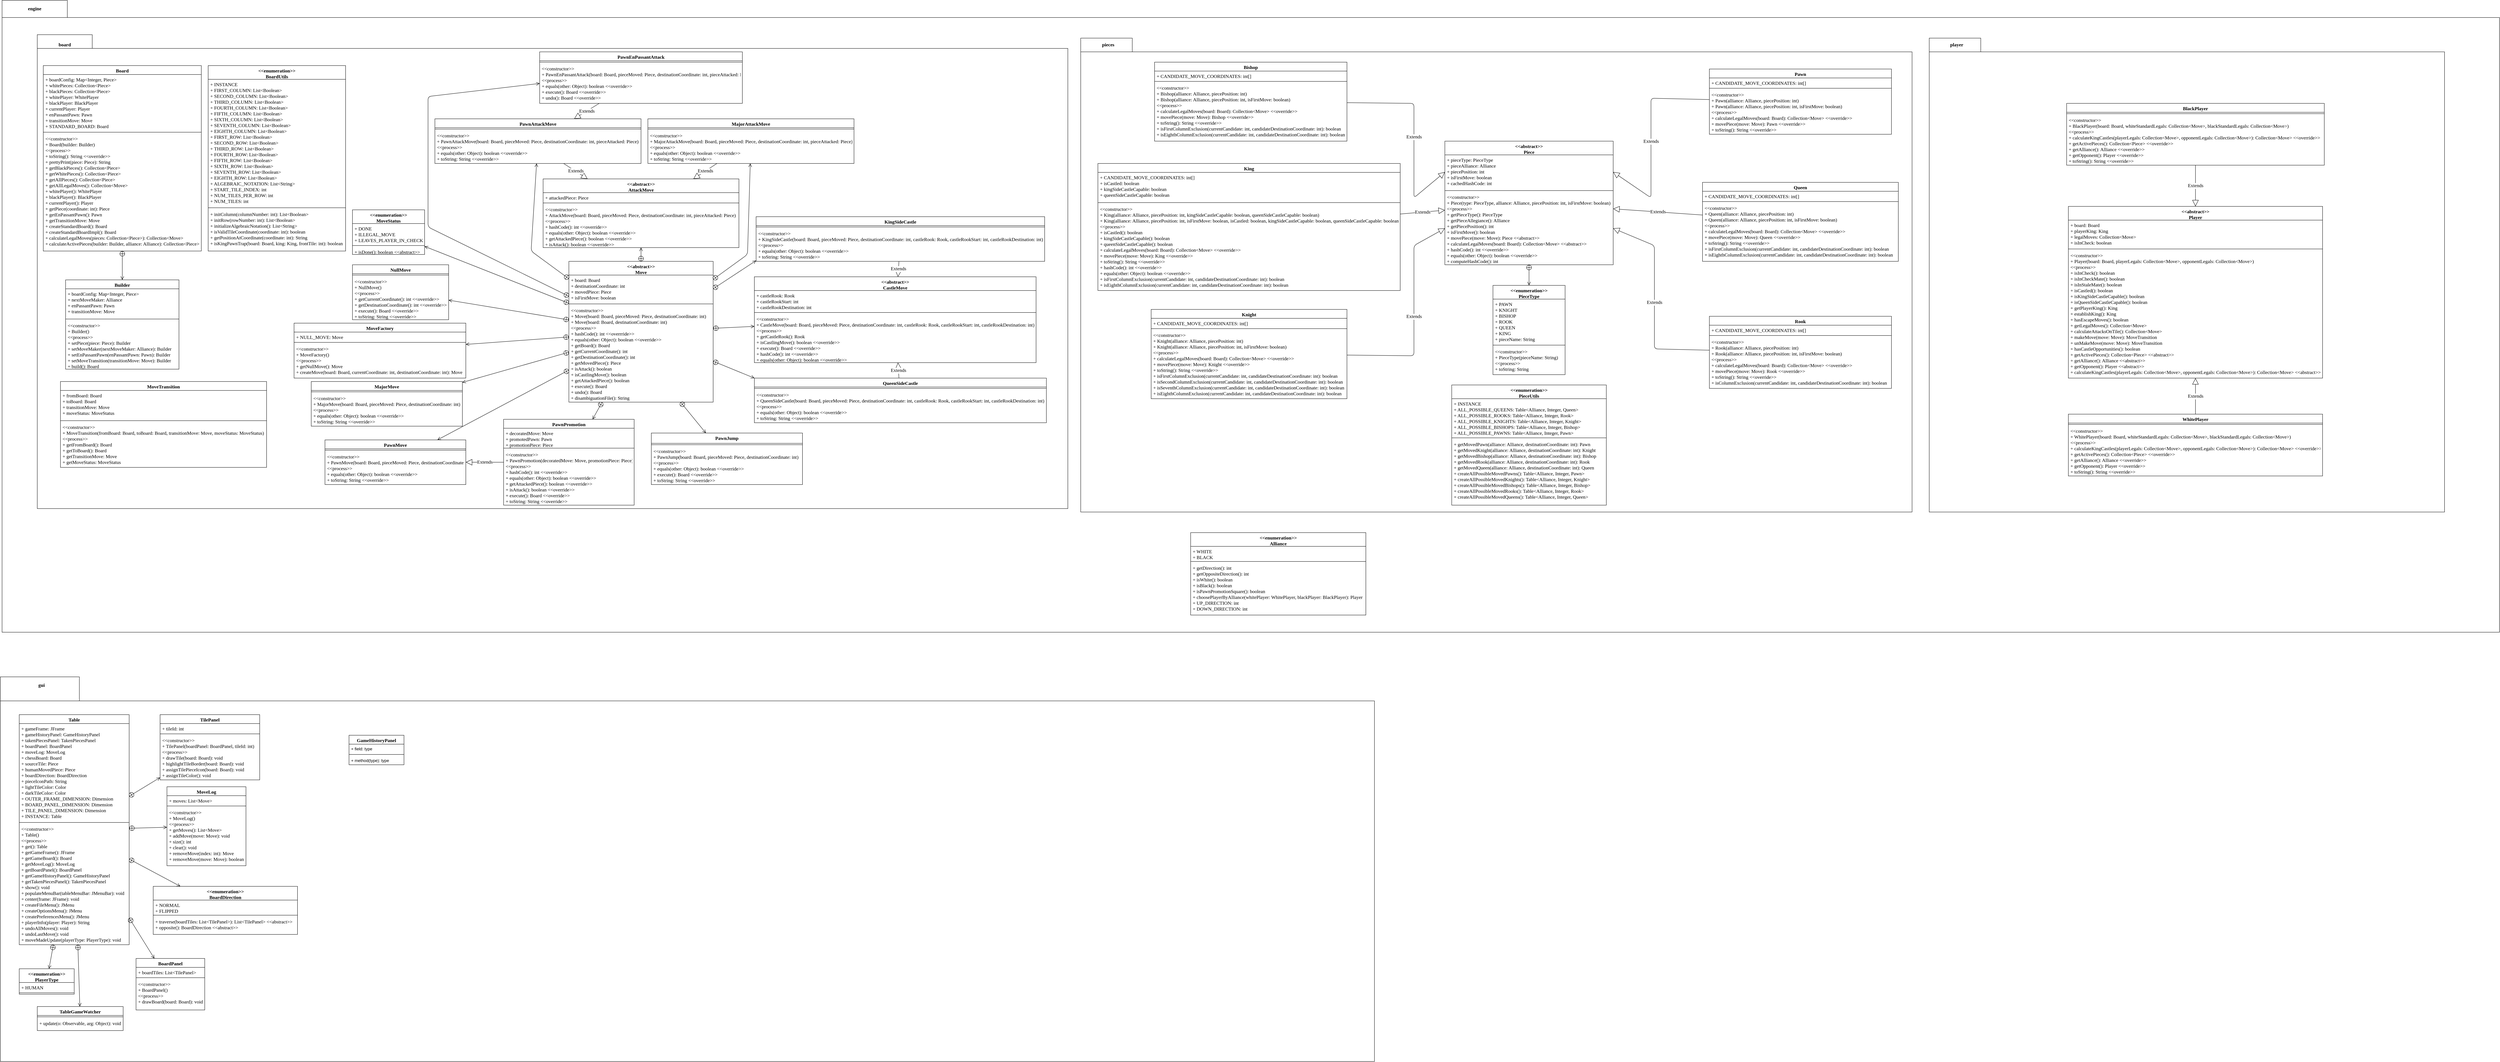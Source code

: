 <mxfile version="14.1.8" type="github">
  <diagram id="-DoxXB5ioh9CImpn-rvL" name="Page-1">
    <mxGraphModel dx="4223" dy="4196" grid="1" gridSize="10" guides="1" tooltips="1" connect="1" arrows="1" fold="1" page="1" pageScale="1" pageWidth="850" pageHeight="1100" math="0" shadow="0">
      <root>
        <mxCell id="0" />
        <mxCell id="1" parent="0" />
        <mxCell id="LNlhiUmVujPS2ecl1WR9-28" value="engine" style="shape=folder;fontStyle=1;spacingTop=10;tabWidth=190;tabHeight=50;tabPosition=left;html=1;fontSize=14;fontFamily=Times New Roman;" parent="1" vertex="1">
          <mxGeometry x="-2420" y="-3160" width="7270" height="1840" as="geometry" />
        </mxCell>
        <mxCell id="LNlhiUmVujPS2ecl1WR9-110" value="" style="shape=folder;fontStyle=1;spacingTop=10;tabWidth=150;tabHeight=40;tabPosition=left;html=1;fontSize=14;fontFamily=Times New Roman;" parent="1" vertex="1">
          <mxGeometry x="720" y="-3050" width="2420" height="1380" as="geometry" />
        </mxCell>
        <mxCell id="LNlhiUmVujPS2ecl1WR9-5" value="" style="shape=folder;fontStyle=1;spacingTop=10;tabWidth=160;tabHeight=40;tabPosition=left;html=1;fontSize=14;fontFamily=Times New Roman;" parent="1" vertex="1">
          <mxGeometry x="-2317.5" y="-3060" width="3000" height="1380" as="geometry" />
        </mxCell>
        <mxCell id="LNlhiUmVujPS2ecl1WR9-1" value="Board" style="swimlane;fontStyle=1;align=center;verticalAlign=top;childLayout=stackLayout;horizontal=1;startSize=26;horizontalStack=0;resizeParent=1;resizeParentMax=0;resizeLast=0;collapsible=1;marginBottom=0;fontSize=14;fontFamily=Times New Roman;" parent="1" vertex="1">
          <mxGeometry x="-2300" y="-2970" width="460" height="540" as="geometry" />
        </mxCell>
        <mxCell id="LNlhiUmVujPS2ecl1WR9-2" value="+ boardConfig: Map&lt;Integer, Piece&gt;&#xa;+ whitePieces: Collection&lt;Piece&gt;&#xa;+ blackPieces: Collection&lt;Piece&gt;&#xa;+ whitePlayer: WhitePlayer&#xa;+ blackPlayer: BlackPlayer&#xa;+ currentPlayer: Player&#xa;+ enPassantPawn: Pawn&#xa;+ transitionMove: Move&#xa;+ STANDARD_BOARD: Board" style="text;strokeColor=none;fillColor=none;align=left;verticalAlign=top;spacingLeft=4;spacingRight=4;overflow=hidden;rotatable=0;points=[[0,0.5],[1,0.5]];portConstraint=eastwest;fontSize=14;fontFamily=Times New Roman;" parent="LNlhiUmVujPS2ecl1WR9-1" vertex="1">
          <mxGeometry y="26" width="460" height="164" as="geometry" />
        </mxCell>
        <mxCell id="LNlhiUmVujPS2ecl1WR9-3" value="" style="line;strokeWidth=1;fillColor=none;align=left;verticalAlign=middle;spacingTop=-1;spacingLeft=3;spacingRight=3;rotatable=0;labelPosition=right;points=[];portConstraint=eastwest;fontSize=14;fontFamily=Times New Roman;" parent="LNlhiUmVujPS2ecl1WR9-1" vertex="1">
          <mxGeometry y="190" width="460" height="8" as="geometry" />
        </mxCell>
        <mxCell id="LNlhiUmVujPS2ecl1WR9-4" value="&lt;&lt;constructor&gt;&gt;&#xa;+ Board(builder: Builder)&#xa;&lt;&lt;process&gt;&gt;&#xa;+ toString(): String &lt;&lt;override&gt;&gt;&#xa;+ prettyPrint(piece: Piece): String&#xa;+ getBlackPieces(): Collection&lt;Piece&gt;&#xa;+ getWhitePieces(): Collection&lt;Piece&gt;&#xa;+ getAllPieces(): Collection&lt;Piece&gt;&#xa;+ getAllLegalMoves(): Collection&lt;Move&gt;&#xa;+ whitePlayer(): WhitePlayer&#xa;+ blackPlayer(): BlackPlayer&#xa;+ currentPlayer(): Player&#xa;+ getPiece(coordinate: int): Piece&#xa;+ getEnPassantPawn(): Pawn&#xa;+ getTransitionMove: Move&#xa;+ createStandardBoard(): Board&#xa;+ createStandardBoardImpl(): Board&#xa;+ calculateLegalMoves(pieces: Collection&lt;Piece&gt;): Collection&lt;Move&gt;&#xa;+ calculateActivePieces(builder: Builder, alliance: Alliance): Collection&lt;Piece&gt;&#xa;" style="text;strokeColor=none;fillColor=none;align=left;verticalAlign=top;spacingLeft=4;spacingRight=4;overflow=hidden;rotatable=0;points=[[0,0.5],[1,0.5]];portConstraint=eastwest;fontSize=14;fontFamily=Times New Roman;" parent="LNlhiUmVujPS2ecl1WR9-1" vertex="1">
          <mxGeometry y="198" width="460" height="342" as="geometry" />
        </mxCell>
        <mxCell id="LNlhiUmVujPS2ecl1WR9-7" value="Builder" style="swimlane;fontStyle=1;align=center;verticalAlign=top;childLayout=stackLayout;horizontal=1;startSize=26;horizontalStack=0;resizeParent=1;resizeParentMax=0;resizeLast=0;collapsible=1;marginBottom=0;fontSize=14;fontFamily=Times New Roman;" parent="1" vertex="1">
          <mxGeometry x="-2235" y="-2346" width="330" height="260" as="geometry" />
        </mxCell>
        <mxCell id="LNlhiUmVujPS2ecl1WR9-8" value="+ boardConfig: Map&lt;Integer, Piece&gt;&#xa;+ nextMoveMaker: Alliance&#xa;+ enPassantPawn: Pawn&#xa;+ transitionMove: Move" style="text;strokeColor=none;fillColor=none;align=left;verticalAlign=top;spacingLeft=4;spacingRight=4;overflow=hidden;rotatable=0;points=[[0,0.5],[1,0.5]];portConstraint=eastwest;fontSize=14;fontFamily=Times New Roman;" parent="LNlhiUmVujPS2ecl1WR9-7" vertex="1">
          <mxGeometry y="26" width="330" height="84" as="geometry" />
        </mxCell>
        <mxCell id="LNlhiUmVujPS2ecl1WR9-9" value="" style="line;strokeWidth=1;fillColor=none;align=left;verticalAlign=middle;spacingTop=-1;spacingLeft=3;spacingRight=3;rotatable=0;labelPosition=right;points=[];portConstraint=eastwest;fontSize=14;fontFamily=Times New Roman;" parent="LNlhiUmVujPS2ecl1WR9-7" vertex="1">
          <mxGeometry y="110" width="330" height="8" as="geometry" />
        </mxCell>
        <mxCell id="LNlhiUmVujPS2ecl1WR9-10" value="&lt;&lt;constructor&gt;&gt;&#xa;+ Builder()&#xa;&lt;&lt;process&gt;&gt;&#xa;+ setPiece(piece: Piece): Builder&#xa;+ setMoveMaker(nextMoveMaker: Alliance): Builder&#xa;+ setEnPassantPawn(enPassantPawn: Pawn): Builder&#xa;+ setMoveTransition(transitionMove: Move): Builder&#xa;+ build(): Board&#xa;" style="text;strokeColor=none;fillColor=none;align=left;verticalAlign=top;spacingLeft=4;spacingRight=4;overflow=hidden;rotatable=0;points=[[0,0.5],[1,0.5]];portConstraint=eastwest;fontSize=14;fontFamily=Times New Roman;" parent="LNlhiUmVujPS2ecl1WR9-7" vertex="1">
          <mxGeometry y="118" width="330" height="142" as="geometry" />
        </mxCell>
        <mxCell id="LNlhiUmVujPS2ecl1WR9-12" value="" style="endArrow=open;startArrow=circlePlus;endFill=0;startFill=0;endSize=8;html=1;fontSize=14;fontFamily=Times New Roman;" parent="1" source="LNlhiUmVujPS2ecl1WR9-4" target="LNlhiUmVujPS2ecl1WR9-7" edge="1">
          <mxGeometry width="160" relative="1" as="geometry">
            <mxPoint x="-2340" y="-2510" as="sourcePoint" />
            <mxPoint x="-2180" y="-2510" as="targetPoint" />
          </mxGeometry>
        </mxCell>
        <mxCell id="LNlhiUmVujPS2ecl1WR9-13" value="&lt;&lt;enumeration&gt;&gt;&#xa;BoardUtils" style="swimlane;fontStyle=1;align=center;verticalAlign=top;childLayout=stackLayout;horizontal=1;startSize=40;horizontalStack=0;resizeParent=1;resizeParentMax=0;resizeLast=0;collapsible=1;marginBottom=0;fontSize=14;fontFamily=Times New Roman;" parent="1" vertex="1">
          <mxGeometry x="-1820" y="-2970" width="400" height="540" as="geometry" />
        </mxCell>
        <mxCell id="LNlhiUmVujPS2ecl1WR9-14" value="+ INSTANCE&#xa;+ FIRST_COLUMN: List&lt;Boolean&gt;&#xa;+ SECOND_COLUMN: List&lt;Boolean&gt;&#xa;+ THIRD_COLUMN: List&lt;Boolean&gt;&#xa;+ FOURTH_COLUMN: List&lt;Boolean&gt;&#xa;+ FIFTH_COLUMN: List&lt;Boolean&gt;&#xa;+ SIXTH_COLUMN: List&lt;Boolean&gt;&#xa;+ SEVENTH_COLUMN: List&lt;Boolean&gt;&#xa;+ EIGHTH_COLUMN: List&lt;Boolean&gt;&#xa;+ FIRST_ROW: List&lt;Boolean&gt;&#xa;+ SECOND_ROW: List&lt;Boolean&gt;&#xa;+ THIRD_ROW: List&lt;Boolean&gt;&#xa;+ FOURTH_ROW: List&lt;Boolean&gt;&#xa;+ FIFTH_ROW: List&lt;Boolean&gt;&#xa;+ SIXTH_ROW: List&lt;Boolean&gt;&#xa;+ SEVENTH_ROW: List&lt;Boolean&gt;&#xa;+ EIGHTH_ROW: List&lt;Boolean&gt;&#xa;+ ALGEBRAIC_NOTATION: List&lt;String&gt;&#xa;+ START_TILE_INDEX: int&#xa;+ NUM_TILES_PER_ROW: int&#xa;+ NUM_TILES: int" style="text;strokeColor=none;fillColor=none;align=left;verticalAlign=top;spacingLeft=4;spacingRight=4;overflow=hidden;rotatable=0;points=[[0,0.5],[1,0.5]];portConstraint=eastwest;fontSize=14;fontFamily=Times New Roman;" parent="LNlhiUmVujPS2ecl1WR9-13" vertex="1">
          <mxGeometry y="40" width="400" height="370" as="geometry" />
        </mxCell>
        <mxCell id="LNlhiUmVujPS2ecl1WR9-15" value="" style="line;strokeWidth=1;fillColor=none;align=left;verticalAlign=middle;spacingTop=-1;spacingLeft=3;spacingRight=3;rotatable=0;labelPosition=right;points=[];portConstraint=eastwest;fontSize=14;fontFamily=Times New Roman;" parent="LNlhiUmVujPS2ecl1WR9-13" vertex="1">
          <mxGeometry y="410" width="400" height="8" as="geometry" />
        </mxCell>
        <mxCell id="LNlhiUmVujPS2ecl1WR9-16" value="+ initColumn(columnNumber: int): List&lt;Boolean&gt;&#xa;+ initRow(rowNumber: int): List&lt;Boolean&gt;&#xa;+ initializeAlgebraicNotation(): List&lt;String&gt;&#xa;+ isValidTileCoordinate(coordinate: int): boolean&#xa;+ getPositionAtCoordinate(coordinate: int): String&#xa;+ isKingPawnTrap(board: Board, king: King, frontTile: int): boolean" style="text;strokeColor=none;fillColor=none;align=left;verticalAlign=top;spacingLeft=4;spacingRight=4;overflow=hidden;rotatable=0;points=[[0,0.5],[1,0.5]];portConstraint=eastwest;fontSize=14;fontFamily=Times New Roman;" parent="LNlhiUmVujPS2ecl1WR9-13" vertex="1">
          <mxGeometry y="418" width="400" height="122" as="geometry" />
        </mxCell>
        <mxCell id="LNlhiUmVujPS2ecl1WR9-18" value="&lt;&lt;abstract&gt;&gt;&#xa;Move" style="swimlane;fontStyle=1;align=center;verticalAlign=top;childLayout=stackLayout;horizontal=1;startSize=40;horizontalStack=0;resizeParent=1;resizeParentMax=0;resizeLast=0;collapsible=1;marginBottom=0;fontSize=14;fontFamily=Times New Roman;" parent="1" vertex="1">
          <mxGeometry x="-770" y="-2400" width="420" height="410" as="geometry">
            <mxRectangle x="1110" width="110" height="40" as="alternateBounds" />
          </mxGeometry>
        </mxCell>
        <mxCell id="LNlhiUmVujPS2ecl1WR9-19" value="+ board: Board&#xa;+ destinationCoordinate: int&#xa;+ movedPiece: Piece&#xa;+ isFirstMove: boolean" style="text;strokeColor=none;fillColor=none;align=left;verticalAlign=top;spacingLeft=4;spacingRight=4;overflow=hidden;rotatable=0;points=[[0,0.5],[1,0.5]];portConstraint=eastwest;fontSize=14;fontFamily=Times New Roman;" parent="LNlhiUmVujPS2ecl1WR9-18" vertex="1">
          <mxGeometry y="40" width="420" height="80" as="geometry" />
        </mxCell>
        <mxCell id="LNlhiUmVujPS2ecl1WR9-20" value="" style="line;strokeWidth=1;fillColor=none;align=left;verticalAlign=middle;spacingTop=-1;spacingLeft=3;spacingRight=3;rotatable=0;labelPosition=right;points=[];portConstraint=eastwest;fontSize=14;fontFamily=Times New Roman;" parent="LNlhiUmVujPS2ecl1WR9-18" vertex="1">
          <mxGeometry y="120" width="420" height="8" as="geometry" />
        </mxCell>
        <mxCell id="LNlhiUmVujPS2ecl1WR9-21" value="&lt;&lt;constructor&gt;&gt;&#xa;+ Move(board: Board, pieceMoved: Piece, destinationCoordinate: int)&#xa;+ Move(board: Board, destinationCoordinate: int)&#xa;&lt;&lt;process&gt;&gt;&#xa;+ hashCode(): int &lt;&lt;overrride&gt;&gt;&#xa;+ equals(other: Object): boolean &lt;&lt;override&gt;&gt;&#xa;+ getBoard(): Board&#xa;+ getCurrentCoordinate(): int&#xa;+ getDestinationCoordinate(): int&#xa;+ getMovedPiece(): Piece&#xa;+ isAttack(): boolean&#xa;+ isCastlingMove(): boolean&#xa;+ getAttackedPiece(): boolean&#xa;+ execute(): Board&#xa;+ undo(): Board&#xa;+ disambiguationFile(): String&#xa;" style="text;strokeColor=none;fillColor=none;align=left;verticalAlign=top;spacingLeft=4;spacingRight=4;overflow=hidden;rotatable=0;points=[[0,0.5],[1,0.5]];portConstraint=eastwest;fontSize=14;fontFamily=Times New Roman;" parent="LNlhiUmVujPS2ecl1WR9-18" vertex="1">
          <mxGeometry y="128" width="420" height="282" as="geometry" />
        </mxCell>
        <mxCell id="LNlhiUmVujPS2ecl1WR9-23" value="MoveTransition" style="swimlane;fontStyle=1;align=center;verticalAlign=top;childLayout=stackLayout;horizontal=1;startSize=26;horizontalStack=0;resizeParent=1;resizeParentMax=0;resizeLast=0;collapsible=1;marginBottom=0;fontSize=14;fontFamily=Times New Roman;" parent="1" vertex="1">
          <mxGeometry x="-2250" y="-2050" width="600" height="250" as="geometry" />
        </mxCell>
        <mxCell id="LNlhiUmVujPS2ecl1WR9-24" value="+ fromBoard: Board&#xa;+ toBoard: Board&#xa;+ transitionMove: Move&#xa;+ moveStatus: MoveStatus" style="text;strokeColor=none;fillColor=none;align=left;verticalAlign=top;spacingLeft=4;spacingRight=4;overflow=hidden;rotatable=0;points=[[0,0.5],[1,0.5]];portConstraint=eastwest;fontSize=14;fontFamily=Times New Roman;" parent="LNlhiUmVujPS2ecl1WR9-23" vertex="1">
          <mxGeometry y="26" width="600" height="84" as="geometry" />
        </mxCell>
        <mxCell id="LNlhiUmVujPS2ecl1WR9-25" value="" style="line;strokeWidth=1;fillColor=none;align=left;verticalAlign=middle;spacingTop=-1;spacingLeft=3;spacingRight=3;rotatable=0;labelPosition=right;points=[];portConstraint=eastwest;fontSize=14;fontFamily=Times New Roman;" parent="LNlhiUmVujPS2ecl1WR9-23" vertex="1">
          <mxGeometry y="110" width="600" height="8" as="geometry" />
        </mxCell>
        <mxCell id="LNlhiUmVujPS2ecl1WR9-26" value="&lt;&lt;constructor&gt;&gt;&#xa;+ MoveTransition(fromBoard: Board, toBoard: Board, transitionMove: Move, moveStatus: MoveStatus)&#xa;&lt;&lt;process&gt;&gt;&#xa;+ getFromBoard(): Board&#xa;+ getToBoard(): Board&#xa;+ getTransitionMove: Move&#xa;+ getMoveStatus: MoveStatus" style="text;strokeColor=none;fillColor=none;align=left;verticalAlign=top;spacingLeft=4;spacingRight=4;overflow=hidden;rotatable=0;points=[[0,0.5],[1,0.5]];portConstraint=eastwest;fontSize=14;fontFamily=Times New Roman;" parent="LNlhiUmVujPS2ecl1WR9-23" vertex="1">
          <mxGeometry y="118" width="600" height="132" as="geometry" />
        </mxCell>
        <mxCell id="LNlhiUmVujPS2ecl1WR9-29" value="&lt;&lt;enumeration&gt;&gt;&#xa;MoveStatus" style="swimlane;fontStyle=1;align=center;verticalAlign=top;childLayout=stackLayout;horizontal=1;startSize=40;horizontalStack=0;resizeParent=1;resizeParentMax=0;resizeLast=0;collapsible=1;marginBottom=0;fontSize=14;fontFamily=Times New Roman;" parent="1" vertex="1">
          <mxGeometry x="-1400" y="-2550" width="210" height="130" as="geometry">
            <mxRectangle x="480" y="440" width="130" height="40" as="alternateBounds" />
          </mxGeometry>
        </mxCell>
        <mxCell id="LNlhiUmVujPS2ecl1WR9-30" value="+ DONE&#xa;+ ILLEGAL_MOVE&#xa;+ LEAVES_PLAYER_IN_CHECK" style="text;strokeColor=none;fillColor=none;align=left;verticalAlign=top;spacingLeft=4;spacingRight=4;overflow=hidden;rotatable=0;points=[[0,0.5],[1,0.5]];portConstraint=eastwest;fontSize=14;fontFamily=Times New Roman;" parent="LNlhiUmVujPS2ecl1WR9-29" vertex="1">
          <mxGeometry y="40" width="210" height="60" as="geometry" />
        </mxCell>
        <mxCell id="LNlhiUmVujPS2ecl1WR9-31" value="" style="line;strokeWidth=1;fillColor=none;align=left;verticalAlign=middle;spacingTop=-1;spacingLeft=3;spacingRight=3;rotatable=0;labelPosition=right;points=[];portConstraint=eastwest;fontSize=14;fontFamily=Times New Roman;" parent="LNlhiUmVujPS2ecl1WR9-29" vertex="1">
          <mxGeometry y="100" width="210" height="8" as="geometry" />
        </mxCell>
        <mxCell id="LNlhiUmVujPS2ecl1WR9-32" value="+ isDone(): boolean &lt;&lt;abstract&gt;&gt;" style="text;strokeColor=none;fillColor=none;align=left;verticalAlign=top;spacingLeft=4;spacingRight=4;overflow=hidden;rotatable=0;points=[[0,0.5],[1,0.5]];portConstraint=eastwest;fontSize=14;fontFamily=Times New Roman;" parent="LNlhiUmVujPS2ecl1WR9-29" vertex="1">
          <mxGeometry y="108" width="210" height="22" as="geometry" />
        </mxCell>
        <mxCell id="LNlhiUmVujPS2ecl1WR9-33" value="MoveFactory" style="swimlane;fontStyle=1;align=center;verticalAlign=top;childLayout=stackLayout;horizontal=1;startSize=26;horizontalStack=0;resizeParent=1;resizeParentMax=0;resizeLast=0;collapsible=1;marginBottom=0;fontSize=14;fontFamily=Times New Roman;" parent="1" vertex="1">
          <mxGeometry x="-1570" y="-2220" width="500" height="160" as="geometry">
            <mxRectangle x="1100" y="-150" width="110" height="26" as="alternateBounds" />
          </mxGeometry>
        </mxCell>
        <mxCell id="LNlhiUmVujPS2ecl1WR9-34" value="+ NULL_MOVE: Move" style="text;strokeColor=none;fillColor=none;align=left;verticalAlign=top;spacingLeft=4;spacingRight=4;overflow=hidden;rotatable=0;points=[[0,0.5],[1,0.5]];portConstraint=eastwest;fontSize=14;fontFamily=Times New Roman;" parent="LNlhiUmVujPS2ecl1WR9-33" vertex="1">
          <mxGeometry y="26" width="500" height="26" as="geometry" />
        </mxCell>
        <mxCell id="LNlhiUmVujPS2ecl1WR9-35" value="" style="line;strokeWidth=1;fillColor=none;align=left;verticalAlign=middle;spacingTop=-1;spacingLeft=3;spacingRight=3;rotatable=0;labelPosition=right;points=[];portConstraint=eastwest;fontSize=14;fontFamily=Times New Roman;" parent="LNlhiUmVujPS2ecl1WR9-33" vertex="1">
          <mxGeometry y="52" width="500" height="8" as="geometry" />
        </mxCell>
        <mxCell id="LNlhiUmVujPS2ecl1WR9-36" value="&lt;&lt;constructor&gt;&gt;&#xa;+ MoveFactory()&#xa;&lt;&lt;process&gt;&gt;&#xa;+ getNullMove(): Move&#xa;+ createMove(board: Board, currentCoordinate: int, destinationCoordinate: int): Move" style="text;strokeColor=none;fillColor=none;align=left;verticalAlign=top;spacingLeft=4;spacingRight=4;overflow=hidden;rotatable=0;points=[[0,0.5],[1,0.5]];portConstraint=eastwest;fontSize=14;fontFamily=Times New Roman;" parent="LNlhiUmVujPS2ecl1WR9-33" vertex="1">
          <mxGeometry y="60" width="500" height="100" as="geometry" />
        </mxCell>
        <mxCell id="LNlhiUmVujPS2ecl1WR9-38" value="NullMove" style="swimlane;fontStyle=1;align=center;verticalAlign=top;childLayout=stackLayout;horizontal=1;startSize=26;horizontalStack=0;resizeParent=1;resizeParentMax=0;resizeLast=0;collapsible=1;marginBottom=0;fontSize=14;fontFamily=Times New Roman;" parent="1" vertex="1">
          <mxGeometry x="-1400" y="-2390" width="280" height="160" as="geometry">
            <mxRectangle x="1580" y="470" width="90" height="26" as="alternateBounds" />
          </mxGeometry>
        </mxCell>
        <mxCell id="LNlhiUmVujPS2ecl1WR9-40" value="" style="line;strokeWidth=1;fillColor=none;align=left;verticalAlign=middle;spacingTop=-1;spacingLeft=3;spacingRight=3;rotatable=0;labelPosition=right;points=[];portConstraint=eastwest;fontSize=14;fontFamily=Times New Roman;" parent="LNlhiUmVujPS2ecl1WR9-38" vertex="1">
          <mxGeometry y="26" width="280" height="8" as="geometry" />
        </mxCell>
        <mxCell id="LNlhiUmVujPS2ecl1WR9-41" value="&lt;&lt;constructor&gt;&gt;&#xa;+ NullMove()&#xa;&lt;&lt;process&gt;&gt;&#xa;+ getCurrentCoordinate(): int &lt;&lt;override&gt;&gt;&#xa;+ getDestinationCoordinate(): int &lt;&lt;override&gt;&gt;&#xa;+ execute(): Board &lt;&lt;override&gt;&gt;&#xa;+ toString: String &lt;&lt;override&gt;&gt;" style="text;strokeColor=none;fillColor=none;align=left;verticalAlign=top;spacingLeft=4;spacingRight=4;overflow=hidden;rotatable=0;points=[[0,0.5],[1,0.5]];portConstraint=eastwest;fontSize=14;fontFamily=Times New Roman;" parent="LNlhiUmVujPS2ecl1WR9-38" vertex="1">
          <mxGeometry y="34" width="280" height="126" as="geometry" />
        </mxCell>
        <mxCell id="LNlhiUmVujPS2ecl1WR9-42" value="&lt;&lt;abstract&gt;&gt;&#xa;AttackMove" style="swimlane;fontStyle=1;align=center;verticalAlign=top;childLayout=stackLayout;horizontal=1;startSize=40;horizontalStack=0;resizeParent=1;resizeParentMax=0;resizeLast=0;collapsible=1;marginBottom=0;fontSize=14;fontFamily=Times New Roman;" parent="1" vertex="1">
          <mxGeometry x="-845" y="-2640" width="570" height="200" as="geometry">
            <mxRectangle x="900" width="110" height="40" as="alternateBounds" />
          </mxGeometry>
        </mxCell>
        <mxCell id="LNlhiUmVujPS2ecl1WR9-43" value="+ attackedPiece: Piece" style="text;strokeColor=none;fillColor=none;align=left;verticalAlign=top;spacingLeft=4;spacingRight=4;overflow=hidden;rotatable=0;points=[[0,0.5],[1,0.5]];portConstraint=eastwest;fontSize=14;fontFamily=Times New Roman;" parent="LNlhiUmVujPS2ecl1WR9-42" vertex="1">
          <mxGeometry y="40" width="570" height="26" as="geometry" />
        </mxCell>
        <mxCell id="LNlhiUmVujPS2ecl1WR9-44" value="" style="line;strokeWidth=1;fillColor=none;align=left;verticalAlign=middle;spacingTop=-1;spacingLeft=3;spacingRight=3;rotatable=0;labelPosition=right;points=[];portConstraint=eastwest;fontSize=14;fontFamily=Times New Roman;" parent="LNlhiUmVujPS2ecl1WR9-42" vertex="1">
          <mxGeometry y="66" width="570" height="8" as="geometry" />
        </mxCell>
        <mxCell id="LNlhiUmVujPS2ecl1WR9-45" value="&lt;&lt;constructor&gt;&gt;&#xa;+ AttackMove(board: Board, pieceMoved: Piece, destinationCoordinate: int, pieceAttacked: Piece)&#xa;&lt;&lt;process&gt;&gt;&#xa;+ hashCode(): int &lt;&lt;override&gt;&gt;&#xa;+ equals(other: Object): boolean &lt;&lt;override&gt;&gt;&#xa;+ getAttackedPiece(): boolean &lt;&lt;override&gt;&gt;&#xa;+ isAttack(): boolean &lt;&lt;override&gt;&gt;" style="text;strokeColor=none;fillColor=none;align=left;verticalAlign=top;spacingLeft=4;spacingRight=4;overflow=hidden;rotatable=0;points=[[0,0.5],[1,0.5]];portConstraint=eastwest;fontSize=14;fontFamily=Times New Roman;" parent="LNlhiUmVujPS2ecl1WR9-42" vertex="1">
          <mxGeometry y="74" width="570" height="126" as="geometry" />
        </mxCell>
        <mxCell id="LNlhiUmVujPS2ecl1WR9-46" value="&lt;&lt;abstract&gt;&gt;&#xa;CastleMove" style="swimlane;fontStyle=1;align=center;verticalAlign=top;childLayout=stackLayout;horizontal=1;startSize=40;horizontalStack=0;resizeParent=1;resizeParentMax=0;resizeLast=0;collapsible=1;marginBottom=0;fontSize=14;fontFamily=Times New Roman;" parent="1" vertex="1">
          <mxGeometry x="-230" y="-2355" width="820" height="250" as="geometry">
            <mxRectangle x="920" y="330" width="110" height="40" as="alternateBounds" />
          </mxGeometry>
        </mxCell>
        <mxCell id="LNlhiUmVujPS2ecl1WR9-47" value="+ castleRook: Rook&#xa;+ castleRookStart: int&#xa;+ castleRookDestination: int" style="text;strokeColor=none;fillColor=none;align=left;verticalAlign=top;spacingLeft=4;spacingRight=4;overflow=hidden;rotatable=0;points=[[0,0.5],[1,0.5]];portConstraint=eastwest;fontSize=14;fontFamily=Times New Roman;" parent="LNlhiUmVujPS2ecl1WR9-46" vertex="1">
          <mxGeometry y="40" width="820" height="60" as="geometry" />
        </mxCell>
        <mxCell id="LNlhiUmVujPS2ecl1WR9-48" value="" style="line;strokeWidth=1;fillColor=none;align=left;verticalAlign=middle;spacingTop=-1;spacingLeft=3;spacingRight=3;rotatable=0;labelPosition=right;points=[];portConstraint=eastwest;fontSize=14;fontFamily=Times New Roman;" parent="LNlhiUmVujPS2ecl1WR9-46" vertex="1">
          <mxGeometry y="100" width="820" height="8" as="geometry" />
        </mxCell>
        <mxCell id="LNlhiUmVujPS2ecl1WR9-49" value="&lt;&lt;constructor&gt;&gt;&#xa;+ CastleMove(board: Board, pieceMoved: Piece, destinationCoordinate: int, castleRook: Rook, castleRookStart: int, castleRookDestination: int)&#xa;&lt;&lt;process&gt;&gt;&#xa;+ getCastleRook(): Rook&#xa;+ isCastlingMove(): boolean &lt;&lt;override&gt;&gt;&#xa;+ execute(): Board &lt;&lt;override&gt;&gt;&#xa;+ hashCode(): int &lt;&lt;override&gt;&gt;&#xa;+ equals(other: Object): boolean &lt;&lt;override&gt;&gt;" style="text;strokeColor=none;fillColor=none;align=left;verticalAlign=top;spacingLeft=4;spacingRight=4;overflow=hidden;rotatable=0;points=[[0,0.5],[1,0.5]];portConstraint=eastwest;fontSize=14;fontFamily=Times New Roman;" parent="LNlhiUmVujPS2ecl1WR9-46" vertex="1">
          <mxGeometry y="108" width="820" height="142" as="geometry" />
        </mxCell>
        <mxCell id="LNlhiUmVujPS2ecl1WR9-50" value="PawnJump" style="swimlane;fontStyle=1;align=center;verticalAlign=top;childLayout=stackLayout;horizontal=1;startSize=30;horizontalStack=0;resizeParent=1;resizeParentMax=0;resizeLast=0;collapsible=1;marginBottom=0;fontSize=14;fontFamily=Times New Roman;" parent="1" vertex="1">
          <mxGeometry x="-530" y="-1900" width="440" height="150" as="geometry">
            <mxRectangle x="1390" y="135" width="100" height="30" as="alternateBounds" />
          </mxGeometry>
        </mxCell>
        <mxCell id="LNlhiUmVujPS2ecl1WR9-52" value="" style="line;strokeWidth=1;fillColor=none;align=left;verticalAlign=middle;spacingTop=-1;spacingLeft=3;spacingRight=3;rotatable=0;labelPosition=right;points=[];portConstraint=eastwest;fontSize=14;fontFamily=Times New Roman;" parent="LNlhiUmVujPS2ecl1WR9-50" vertex="1">
          <mxGeometry y="30" width="440" height="8" as="geometry" />
        </mxCell>
        <mxCell id="LNlhiUmVujPS2ecl1WR9-53" value="&lt;&lt;constructor&gt;&gt;&#xa;+ PawnJump(board: Board, pieceMoved: Piece, destinationCoordinate: int)&#xa;&lt;&lt;process&gt;&gt;&#xa;+ equals(other: Object): boolean &lt;&lt;override&gt;&gt;&#xa;+ execute(): Board &lt;&lt;override&gt;&gt;&#xa;+ toString: String &lt;&lt;override&gt;&gt;&#xa;" style="text;strokeColor=none;fillColor=none;align=left;verticalAlign=top;spacingLeft=4;spacingRight=4;overflow=hidden;rotatable=0;points=[[0,0.5],[1,0.5]];portConstraint=eastwest;fontSize=14;fontFamily=Times New Roman;" parent="LNlhiUmVujPS2ecl1WR9-50" vertex="1">
          <mxGeometry y="38" width="440" height="112" as="geometry" />
        </mxCell>
        <mxCell id="LNlhiUmVujPS2ecl1WR9-54" value="PawnMove" style="swimlane;fontStyle=1;align=center;verticalAlign=top;childLayout=stackLayout;horizontal=1;startSize=26;horizontalStack=0;resizeParent=1;resizeParentMax=0;resizeLast=0;collapsible=1;marginBottom=0;fontSize=14;fontFamily=Times New Roman;" parent="1" vertex="1">
          <mxGeometry x="-1480" y="-1880" width="410" height="130" as="geometry">
            <mxRectangle x="1230" y="300" width="90" height="26" as="alternateBounds" />
          </mxGeometry>
        </mxCell>
        <mxCell id="LNlhiUmVujPS2ecl1WR9-56" value="" style="line;strokeWidth=1;fillColor=none;align=left;verticalAlign=middle;spacingTop=-1;spacingLeft=3;spacingRight=3;rotatable=0;labelPosition=right;points=[];portConstraint=eastwest;fontSize=14;fontFamily=Times New Roman;" parent="LNlhiUmVujPS2ecl1WR9-54" vertex="1">
          <mxGeometry y="26" width="410" height="8" as="geometry" />
        </mxCell>
        <mxCell id="LNlhiUmVujPS2ecl1WR9-57" value="&lt;&lt;constructor&gt;&gt;&#xa;+ PawnMove(board: Board, pieceMoved: Piece, destinationCoordinate: int)&#xa;&lt;&lt;process&gt;&gt;&#xa;+ equals(other: Object): boolean &lt;&lt;override&gt;&gt;&#xa;+ toString: String &lt;&lt;override&gt;&gt;&#xa;" style="text;strokeColor=none;fillColor=none;align=left;verticalAlign=top;spacingLeft=4;spacingRight=4;overflow=hidden;rotatable=0;points=[[0,0.5],[1,0.5]];portConstraint=eastwest;fontSize=14;fontFamily=Times New Roman;" parent="LNlhiUmVujPS2ecl1WR9-54" vertex="1">
          <mxGeometry y="34" width="410" height="96" as="geometry" />
        </mxCell>
        <mxCell id="LNlhiUmVujPS2ecl1WR9-58" value="MajorMove" style="swimlane;fontStyle=1;align=center;verticalAlign=top;childLayout=stackLayout;horizontal=1;startSize=26;horizontalStack=0;resizeParent=1;resizeParentMax=0;resizeLast=0;collapsible=1;marginBottom=0;fontSize=14;fontFamily=Times New Roman;" parent="1" vertex="1">
          <mxGeometry x="-1520" y="-2050" width="440" height="130" as="geometry">
            <mxRectangle x="1580" y="114" width="100" height="26" as="alternateBounds" />
          </mxGeometry>
        </mxCell>
        <mxCell id="LNlhiUmVujPS2ecl1WR9-60" value="" style="line;strokeWidth=1;fillColor=none;align=left;verticalAlign=middle;spacingTop=-1;spacingLeft=3;spacingRight=3;rotatable=0;labelPosition=right;points=[];portConstraint=eastwest;fontSize=14;fontFamily=Times New Roman;" parent="LNlhiUmVujPS2ecl1WR9-58" vertex="1">
          <mxGeometry y="26" width="440" height="8" as="geometry" />
        </mxCell>
        <mxCell id="LNlhiUmVujPS2ecl1WR9-61" value="&lt;&lt;constructor&gt;&gt;&#xa;+ MajorMove(board: Board, pieceMoved: Piece, destinationCoordinate: int)&#xa;&lt;&lt;process&gt;&gt;&#xa;+ equals(other: Object): boolean &lt;&lt;override&gt;&gt;&#xa;+ toString: String &lt;&lt;override&gt;&gt;&#xa;" style="text;strokeColor=none;fillColor=none;align=left;verticalAlign=top;spacingLeft=4;spacingRight=4;overflow=hidden;rotatable=0;points=[[0,0.5],[1,0.5]];portConstraint=eastwest;fontSize=14;fontFamily=Times New Roman;" parent="LNlhiUmVujPS2ecl1WR9-58" vertex="1">
          <mxGeometry y="34" width="440" height="96" as="geometry" />
        </mxCell>
        <mxCell id="LNlhiUmVujPS2ecl1WR9-62" value="PawnPromotion" style="swimlane;fontStyle=1;align=center;verticalAlign=top;childLayout=stackLayout;horizontal=1;startSize=26;horizontalStack=0;resizeParent=1;resizeParentMax=0;resizeLast=0;collapsible=1;marginBottom=0;fontSize=14;fontFamily=Times New Roman;" parent="1" vertex="1">
          <mxGeometry x="-960" y="-1940" width="380" height="250" as="geometry">
            <mxRectangle x="1380" y="510" width="120" height="26" as="alternateBounds" />
          </mxGeometry>
        </mxCell>
        <mxCell id="LNlhiUmVujPS2ecl1WR9-63" value="+ decoratedMove: Move&#xa;+ promotedPawn: Pawn&#xa;+ promotionPiece: Piece" style="text;strokeColor=none;fillColor=none;align=left;verticalAlign=top;spacingLeft=4;spacingRight=4;overflow=hidden;rotatable=0;points=[[0,0.5],[1,0.5]];portConstraint=eastwest;fontSize=14;fontFamily=Times New Roman;" parent="LNlhiUmVujPS2ecl1WR9-62" vertex="1">
          <mxGeometry y="26" width="380" height="54" as="geometry" />
        </mxCell>
        <mxCell id="LNlhiUmVujPS2ecl1WR9-64" value="" style="line;strokeWidth=1;fillColor=none;align=left;verticalAlign=middle;spacingTop=-1;spacingLeft=3;spacingRight=3;rotatable=0;labelPosition=right;points=[];portConstraint=eastwest;fontSize=14;fontFamily=Times New Roman;" parent="LNlhiUmVujPS2ecl1WR9-62" vertex="1">
          <mxGeometry y="80" width="380" height="8" as="geometry" />
        </mxCell>
        <mxCell id="LNlhiUmVujPS2ecl1WR9-65" value="&lt;&lt;constructor&gt;&gt;&#xa;+ PawnPromotion(decoratedMove: Move, promotionPiece: Piece)&#xa;&lt;&lt;process&gt;&gt;&#xa;+ hashCode(): int &lt;&lt;override&gt;&gt;&#xa;+ equals(other: Object): boolean &lt;&lt;override&gt;&gt;&#xa;+ getAttackedPiece(): boolean &lt;&lt;override&gt;&gt;&#xa;+ isAttack(): boolean &lt;&lt;override&gt;&gt;&#xa;+ execute(): Board &lt;&lt;override&gt;&gt;&#xa;+ toString: String &lt;&lt;override&gt;&gt;&#xa;" style="text;strokeColor=none;fillColor=none;align=left;verticalAlign=top;spacingLeft=4;spacingRight=4;overflow=hidden;rotatable=0;points=[[0,0.5],[1,0.5]];portConstraint=eastwest;fontSize=14;fontFamily=Times New Roman;" parent="LNlhiUmVujPS2ecl1WR9-62" vertex="1">
          <mxGeometry y="88" width="380" height="162" as="geometry" />
        </mxCell>
        <mxCell id="LNlhiUmVujPS2ecl1WR9-66" value="MajorAttackMove" style="swimlane;fontStyle=1;align=center;verticalAlign=top;childLayout=stackLayout;horizontal=1;startSize=26;horizontalStack=0;resizeParent=1;resizeParentMax=0;resizeLast=0;collapsible=1;marginBottom=0;fontSize=14;fontFamily=Times New Roman;" parent="1" vertex="1">
          <mxGeometry x="-540" y="-2815" width="600" height="130" as="geometry">
            <mxRectangle x="600" y="-406" width="130" height="26" as="alternateBounds" />
          </mxGeometry>
        </mxCell>
        <mxCell id="LNlhiUmVujPS2ecl1WR9-68" value="" style="line;strokeWidth=1;fillColor=none;align=left;verticalAlign=middle;spacingTop=-1;spacingLeft=3;spacingRight=3;rotatable=0;labelPosition=right;points=[];portConstraint=eastwest;fontSize=14;fontFamily=Times New Roman;" parent="LNlhiUmVujPS2ecl1WR9-66" vertex="1">
          <mxGeometry y="26" width="600" height="8" as="geometry" />
        </mxCell>
        <mxCell id="LNlhiUmVujPS2ecl1WR9-69" value="&lt;&lt;constructor&gt;&gt;&#xa;+ MajorAttackMove(board: Board, pieceMoved: Piece, destinationCoordinate: int, pieceAttacked: Piece)&#xa;&lt;&lt;process&gt;&gt;&#xa;+ equals(other: Object): boolean &lt;&lt;override&gt;&gt;&#xa;+ toString: String &lt;&lt;override&gt;&gt;" style="text;strokeColor=none;fillColor=none;align=left;verticalAlign=top;spacingLeft=4;spacingRight=4;overflow=hidden;rotatable=0;points=[[0,0.5],[1,0.5]];portConstraint=eastwest;fontSize=14;fontFamily=Times New Roman;" parent="LNlhiUmVujPS2ecl1WR9-66" vertex="1">
          <mxGeometry y="34" width="600" height="96" as="geometry" />
        </mxCell>
        <mxCell id="LNlhiUmVujPS2ecl1WR9-70" value="PawnAttackMove" style="swimlane;fontStyle=1;align=center;verticalAlign=top;childLayout=stackLayout;horizontal=1;startSize=26;horizontalStack=0;resizeParent=1;resizeParentMax=0;resizeLast=0;collapsible=1;marginBottom=0;fontSize=14;fontFamily=Times New Roman;" parent="1" vertex="1">
          <mxGeometry x="-1160" y="-2815" width="600" height="130" as="geometry">
            <mxRectangle x="1520" y="-280" width="130" height="26" as="alternateBounds" />
          </mxGeometry>
        </mxCell>
        <mxCell id="LNlhiUmVujPS2ecl1WR9-72" value="" style="line;strokeWidth=1;fillColor=none;align=left;verticalAlign=middle;spacingTop=-1;spacingLeft=3;spacingRight=3;rotatable=0;labelPosition=right;points=[];portConstraint=eastwest;fontSize=14;fontFamily=Times New Roman;" parent="LNlhiUmVujPS2ecl1WR9-70" vertex="1">
          <mxGeometry y="26" width="600" height="8" as="geometry" />
        </mxCell>
        <mxCell id="LNlhiUmVujPS2ecl1WR9-73" value="&lt;&lt;constructor&gt;&gt;&#xa;+ PawnAttackMove(board: Board, pieceMoved: Piece, destinationCoordinate: int, pieceAttacked: Piece)&#xa;&lt;&lt;process&gt;&gt;&#xa;+ equals(other: Object): boolean &lt;&lt;override&gt;&gt;&#xa;+ toString: String &lt;&lt;override&gt;&gt;" style="text;strokeColor=none;fillColor=none;align=left;verticalAlign=top;spacingLeft=4;spacingRight=4;overflow=hidden;rotatable=0;points=[[0,0.5],[1,0.5]];portConstraint=eastwest;fontSize=14;fontFamily=Times New Roman;" parent="LNlhiUmVujPS2ecl1WR9-70" vertex="1">
          <mxGeometry y="34" width="600" height="96" as="geometry" />
        </mxCell>
        <mxCell id="LNlhiUmVujPS2ecl1WR9-74" value="PawnEnPassantAttack" style="swimlane;fontStyle=1;align=center;verticalAlign=top;childLayout=stackLayout;horizontal=1;startSize=26;horizontalStack=0;resizeParent=1;resizeParentMax=0;resizeLast=0;collapsible=1;marginBottom=0;fontSize=14;fontFamily=Times New Roman;" parent="1" vertex="1">
          <mxGeometry x="-855" y="-3010" width="590" height="150" as="geometry">
            <mxRectangle x="1735" y="-290" width="160" height="26" as="alternateBounds" />
          </mxGeometry>
        </mxCell>
        <mxCell id="LNlhiUmVujPS2ecl1WR9-76" value="" style="line;strokeWidth=1;fillColor=none;align=left;verticalAlign=middle;spacingTop=-1;spacingLeft=3;spacingRight=3;rotatable=0;labelPosition=right;points=[];portConstraint=eastwest;fontSize=14;fontFamily=Times New Roman;" parent="LNlhiUmVujPS2ecl1WR9-74" vertex="1">
          <mxGeometry y="26" width="590" height="8" as="geometry" />
        </mxCell>
        <mxCell id="LNlhiUmVujPS2ecl1WR9-77" value="&lt;&lt;constructor&gt;&gt;&#xa;+ PawnEnPassantAttack(board: Board, pieceMoved: Piece, destinationCoordinate: int, pieceAttacked: Piece)&#xa;&lt;&lt;process&gt;&gt;&#xa;+ equals(other: Object): boolean &lt;&lt;override&gt;&gt;&#xa;+ execute(): Board &lt;&lt;override&gt;&gt;&#xa;+ undo(): Board &lt;&lt;override&gt;&gt;" style="text;strokeColor=none;fillColor=none;align=left;verticalAlign=top;spacingLeft=4;spacingRight=4;overflow=hidden;rotatable=0;points=[[0,0.5],[1,0.5]];portConstraint=eastwest;fontSize=14;fontFamily=Times New Roman;" parent="LNlhiUmVujPS2ecl1WR9-74" vertex="1">
          <mxGeometry y="34" width="590" height="116" as="geometry" />
        </mxCell>
        <mxCell id="LNlhiUmVujPS2ecl1WR9-78" value="KingSideCastle" style="swimlane;fontStyle=1;align=center;verticalAlign=top;childLayout=stackLayout;horizontal=1;startSize=26;horizontalStack=0;resizeParent=1;resizeParentMax=0;resizeLast=0;collapsible=1;marginBottom=0;fontSize=14;fontFamily=Times New Roman;" parent="1" vertex="1">
          <mxGeometry x="-225" y="-2530" width="840" height="130" as="geometry">
            <mxRectangle x="1740" y="-140" width="120" height="26" as="alternateBounds" />
          </mxGeometry>
        </mxCell>
        <mxCell id="LNlhiUmVujPS2ecl1WR9-80" value="" style="line;strokeWidth=1;fillColor=none;align=left;verticalAlign=middle;spacingTop=-1;spacingLeft=3;spacingRight=3;rotatable=0;labelPosition=right;points=[];portConstraint=eastwest;fontSize=14;fontFamily=Times New Roman;" parent="LNlhiUmVujPS2ecl1WR9-78" vertex="1">
          <mxGeometry y="26" width="840" height="8" as="geometry" />
        </mxCell>
        <mxCell id="LNlhiUmVujPS2ecl1WR9-81" value="&lt;&lt;constructor&gt;&gt;&#xa;+ KingSideCastle(board: Board, pieceMoved: Piece, destinationCoordinate: int, castleRook: Rook, castleRookStart: int, castleRookDestination: int)&#xa;&lt;&lt;process&gt;&gt;&#xa;+ equals(other: Object): boolean &lt;&lt;override&gt;&gt;&#xa;+ toString: String &lt;&lt;override&gt;&gt;" style="text;strokeColor=none;fillColor=none;align=left;verticalAlign=top;spacingLeft=4;spacingRight=4;overflow=hidden;rotatable=0;points=[[0,0.5],[1,0.5]];portConstraint=eastwest;fontSize=14;fontFamily=Times New Roman;" parent="LNlhiUmVujPS2ecl1WR9-78" vertex="1">
          <mxGeometry y="34" width="840" height="96" as="geometry" />
        </mxCell>
        <mxCell id="LNlhiUmVujPS2ecl1WR9-82" value="QueenSideCastle" style="swimlane;fontStyle=1;align=center;verticalAlign=top;childLayout=stackLayout;horizontal=1;startSize=26;horizontalStack=0;resizeParent=1;resizeParentMax=0;resizeLast=0;collapsible=1;marginBottom=0;fontSize=14;fontFamily=Times New Roman;" parent="1" vertex="1">
          <mxGeometry x="-230" y="-2060" width="850" height="130" as="geometry">
            <mxRectangle x="1860" y="150" width="130" height="26" as="alternateBounds" />
          </mxGeometry>
        </mxCell>
        <mxCell id="LNlhiUmVujPS2ecl1WR9-84" value="" style="line;strokeWidth=1;fillColor=none;align=left;verticalAlign=middle;spacingTop=-1;spacingLeft=3;spacingRight=3;rotatable=0;labelPosition=right;points=[];portConstraint=eastwest;fontSize=14;fontFamily=Times New Roman;" parent="LNlhiUmVujPS2ecl1WR9-82" vertex="1">
          <mxGeometry y="26" width="850" height="8" as="geometry" />
        </mxCell>
        <mxCell id="LNlhiUmVujPS2ecl1WR9-85" value="&lt;&lt;constructor&gt;&gt;&#xa;+ QueenSideCastle(board: Board, pieceMoved: Piece, destinationCoordinate: int, castleRook: Rook, castleRookStart: int, castleRookDestination: int)&#xa;&lt;&lt;process&gt;&gt;&#xa;+ equals(other: Object): boolean &lt;&lt;override&gt;&gt;&#xa;+ toString: String &lt;&lt;override&gt;&gt;" style="text;strokeColor=none;fillColor=none;align=left;verticalAlign=top;spacingLeft=4;spacingRight=4;overflow=hidden;rotatable=0;points=[[0,0.5],[1,0.5]];portConstraint=eastwest;fontSize=14;fontFamily=Times New Roman;" parent="LNlhiUmVujPS2ecl1WR9-82" vertex="1">
          <mxGeometry y="34" width="850" height="96" as="geometry" />
        </mxCell>
        <mxCell id="LNlhiUmVujPS2ecl1WR9-86" value="" style="endArrow=open;startArrow=circlePlus;endFill=0;startFill=0;endSize=8;html=1;fontSize=14;fontFamily=Times New Roman;" parent="1" source="LNlhiUmVujPS2ecl1WR9-18" target="LNlhiUmVujPS2ecl1WR9-29" edge="1">
          <mxGeometry width="160" relative="1" as="geometry">
            <mxPoint x="-30" y="-1510" as="sourcePoint" />
            <mxPoint x="130" y="-1510" as="targetPoint" />
          </mxGeometry>
        </mxCell>
        <mxCell id="LNlhiUmVujPS2ecl1WR9-87" value="" style="endArrow=open;startArrow=circlePlus;endFill=0;startFill=0;endSize=8;html=1;fontSize=14;fontFamily=Times New Roman;" parent="1" source="LNlhiUmVujPS2ecl1WR9-18" target="LNlhiUmVujPS2ecl1WR9-33" edge="1">
          <mxGeometry width="160" relative="1" as="geometry">
            <mxPoint x="-175" y="-1320" as="sourcePoint" />
            <mxPoint x="-15" y="-1320" as="targetPoint" />
          </mxGeometry>
        </mxCell>
        <mxCell id="LNlhiUmVujPS2ecl1WR9-88" value="" style="endArrow=open;startArrow=circlePlus;endFill=0;startFill=0;endSize=8;html=1;exitX=0.5;exitY=0;exitDx=0;exitDy=0;fontSize=14;fontFamily=Times New Roman;" parent="1" source="LNlhiUmVujPS2ecl1WR9-18" target="LNlhiUmVujPS2ecl1WR9-45" edge="1">
          <mxGeometry width="160" relative="1" as="geometry">
            <mxPoint x="-370" y="-1820" as="sourcePoint" />
            <mxPoint x="-320" y="-1890" as="targetPoint" />
          </mxGeometry>
        </mxCell>
        <mxCell id="LNlhiUmVujPS2ecl1WR9-89" value="" style="endArrow=open;startArrow=circlePlus;endFill=0;startFill=0;endSize=8;html=1;fontSize=14;fontFamily=Times New Roman;" parent="1" source="LNlhiUmVujPS2ecl1WR9-18" target="LNlhiUmVujPS2ecl1WR9-46" edge="1">
          <mxGeometry width="160" relative="1" as="geometry">
            <mxPoint x="-110" y="-1710" as="sourcePoint" />
            <mxPoint x="-180" y="-1710" as="targetPoint" />
          </mxGeometry>
        </mxCell>
        <mxCell id="LNlhiUmVujPS2ecl1WR9-90" value="" style="endArrow=open;startArrow=circlePlus;endFill=0;startFill=0;endSize=8;html=1;fontSize=14;fontFamily=Times New Roman;" parent="1" source="LNlhiUmVujPS2ecl1WR9-18" target="LNlhiUmVujPS2ecl1WR9-58" edge="1">
          <mxGeometry width="160" relative="1" as="geometry">
            <mxPoint x="-110" y="-1550" as="sourcePoint" />
            <mxPoint x="50" y="-1550" as="targetPoint" />
          </mxGeometry>
        </mxCell>
        <mxCell id="LNlhiUmVujPS2ecl1WR9-91" value="" style="endArrow=open;startArrow=circlePlus;endFill=0;startFill=0;endSize=8;html=1;fontSize=14;fontFamily=Times New Roman;" parent="1" source="LNlhiUmVujPS2ecl1WR9-18" target="LNlhiUmVujPS2ecl1WR9-38" edge="1">
          <mxGeometry width="160" relative="1" as="geometry">
            <mxPoint x="-110" y="-1550" as="sourcePoint" />
            <mxPoint x="50" y="-1550" as="targetPoint" />
          </mxGeometry>
        </mxCell>
        <mxCell id="LNlhiUmVujPS2ecl1WR9-92" value="" style="endArrow=open;startArrow=circlePlus;endFill=0;startFill=0;endSize=8;html=1;fontSize=14;fontFamily=Times New Roman;" parent="1" source="LNlhiUmVujPS2ecl1WR9-18" target="LNlhiUmVujPS2ecl1WR9-54" edge="1">
          <mxGeometry width="160" relative="1" as="geometry">
            <mxPoint x="-110" y="-1380" as="sourcePoint" />
            <mxPoint x="50" y="-1380" as="targetPoint" />
          </mxGeometry>
        </mxCell>
        <mxCell id="LNlhiUmVujPS2ecl1WR9-94" value="" style="endArrow=open;startArrow=circlePlus;endFill=0;startFill=0;endSize=8;html=1;fontSize=14;fontFamily=Times New Roman;" parent="1" source="LNlhiUmVujPS2ecl1WR9-21" target="LNlhiUmVujPS2ecl1WR9-50" edge="1">
          <mxGeometry width="160" relative="1" as="geometry">
            <mxPoint x="130" y="-1550" as="sourcePoint" />
            <mxPoint x="290" y="-1550" as="targetPoint" />
          </mxGeometry>
        </mxCell>
        <mxCell id="LNlhiUmVujPS2ecl1WR9-96" value="Extends" style="endArrow=block;endSize=16;endFill=0;html=1;fontSize=14;fontFamily=Times New Roman;" parent="1" source="LNlhiUmVujPS2ecl1WR9-62" target="LNlhiUmVujPS2ecl1WR9-54" edge="1">
          <mxGeometry width="160" relative="1" as="geometry">
            <mxPoint x="70" y="-1380" as="sourcePoint" />
            <mxPoint x="230" y="-1380" as="targetPoint" />
          </mxGeometry>
        </mxCell>
        <mxCell id="LNlhiUmVujPS2ecl1WR9-97" value="" style="endArrow=open;startArrow=circlePlus;endFill=0;startFill=0;endSize=8;html=1;fontSize=14;fontFamily=Times New Roman;" parent="1" source="LNlhiUmVujPS2ecl1WR9-18" target="LNlhiUmVujPS2ecl1WR9-62" edge="1">
          <mxGeometry width="160" relative="1" as="geometry">
            <mxPoint x="70" y="-1380" as="sourcePoint" />
            <mxPoint x="230" y="-1380" as="targetPoint" />
          </mxGeometry>
        </mxCell>
        <mxCell id="LNlhiUmVujPS2ecl1WR9-98" value="" style="endArrow=open;startArrow=circlePlus;endFill=0;startFill=0;endSize=8;html=1;exitX=1;exitY=0.5;exitDx=0;exitDy=0;entryX=0;entryY=0.977;entryDx=0;entryDy=0;entryPerimeter=0;fontSize=14;fontFamily=Times New Roman;" parent="1" source="LNlhiUmVujPS2ecl1WR9-19" target="LNlhiUmVujPS2ecl1WR9-81" edge="1">
          <mxGeometry width="160" relative="1" as="geometry">
            <mxPoint x="250" y="-1720" as="sourcePoint" />
            <mxPoint x="410" y="-1720" as="targetPoint" />
          </mxGeometry>
        </mxCell>
        <mxCell id="LNlhiUmVujPS2ecl1WR9-99" value="" style="endArrow=open;startArrow=circlePlus;endFill=0;startFill=0;endSize=8;html=1;entryX=0;entryY=0;entryDx=0;entryDy=0;fontSize=14;fontFamily=Times New Roman;" parent="1" source="LNlhiUmVujPS2ecl1WR9-18" target="LNlhiUmVujPS2ecl1WR9-82" edge="1">
          <mxGeometry width="160" relative="1" as="geometry">
            <mxPoint x="250" y="-1720" as="sourcePoint" />
            <mxPoint x="410" y="-1720" as="targetPoint" />
          </mxGeometry>
        </mxCell>
        <mxCell id="LNlhiUmVujPS2ecl1WR9-100" value="Extends" style="endArrow=block;endSize=16;endFill=0;html=1;fontSize=14;fontFamily=Times New Roman;" parent="1" source="LNlhiUmVujPS2ecl1WR9-82" target="LNlhiUmVujPS2ecl1WR9-46" edge="1">
          <mxGeometry width="160" relative="1" as="geometry">
            <mxPoint x="250" y="-1720" as="sourcePoint" />
            <mxPoint x="410" y="-1720" as="targetPoint" />
          </mxGeometry>
        </mxCell>
        <mxCell id="LNlhiUmVujPS2ecl1WR9-101" value="Extends" style="endArrow=block;endSize=16;endFill=0;html=1;fontSize=14;fontFamily=Times New Roman;" parent="1" source="LNlhiUmVujPS2ecl1WR9-78" target="LNlhiUmVujPS2ecl1WR9-46" edge="1">
          <mxGeometry width="160" relative="1" as="geometry">
            <mxPoint x="250" y="-1720" as="sourcePoint" />
            <mxPoint x="410" y="-1720" as="targetPoint" />
          </mxGeometry>
        </mxCell>
        <mxCell id="LNlhiUmVujPS2ecl1WR9-102" value="" style="endArrow=open;startArrow=circlePlus;endFill=0;startFill=0;endSize=8;html=1;fontSize=14;fontFamily=Times New Roman;" parent="1" source="LNlhiUmVujPS2ecl1WR9-18" target="LNlhiUmVujPS2ecl1WR9-66" edge="1">
          <mxGeometry width="160" relative="1" as="geometry">
            <mxPoint x="-170" y="-2050" as="sourcePoint" />
            <mxPoint x="-10" y="-2050" as="targetPoint" />
            <Array as="points">
              <mxPoint x="-250" y="-2420" />
            </Array>
          </mxGeometry>
        </mxCell>
        <mxCell id="LNlhiUmVujPS2ecl1WR9-103" value="" style="endArrow=open;startArrow=circlePlus;endFill=0;startFill=0;endSize=8;html=1;fontSize=14;fontFamily=Times New Roman;" parent="1" source="LNlhiUmVujPS2ecl1WR9-18" target="LNlhiUmVujPS2ecl1WR9-70" edge="1">
          <mxGeometry width="160" relative="1" as="geometry">
            <mxPoint x="-170" y="-2050" as="sourcePoint" />
            <mxPoint x="-10" y="-2050" as="targetPoint" />
            <Array as="points">
              <mxPoint x="-880" y="-2430" />
            </Array>
          </mxGeometry>
        </mxCell>
        <mxCell id="LNlhiUmVujPS2ecl1WR9-104" value="" style="endArrow=open;startArrow=circlePlus;endFill=0;startFill=0;endSize=8;html=1;entryX=0;entryY=0.5;entryDx=0;entryDy=0;fontSize=14;fontFamily=Times New Roman;" parent="1" source="LNlhiUmVujPS2ecl1WR9-18" target="LNlhiUmVujPS2ecl1WR9-77" edge="1">
          <mxGeometry width="160" relative="1" as="geometry">
            <mxPoint x="-170" y="-2050" as="sourcePoint" />
            <mxPoint x="-10" y="-2050" as="targetPoint" />
            <Array as="points">
              <mxPoint x="-1180" y="-2500" />
              <mxPoint x="-1180" y="-2880" />
            </Array>
          </mxGeometry>
        </mxCell>
        <mxCell id="LNlhiUmVujPS2ecl1WR9-105" value="Extends" style="endArrow=block;endSize=16;endFill=0;html=1;fontSize=14;fontFamily=Times New Roman;" parent="1" source="LNlhiUmVujPS2ecl1WR9-74" target="LNlhiUmVujPS2ecl1WR9-70" edge="1">
          <mxGeometry width="160" relative="1" as="geometry">
            <mxPoint x="-170" y="-2300" as="sourcePoint" />
            <mxPoint x="-10" y="-2300" as="targetPoint" />
          </mxGeometry>
        </mxCell>
        <mxCell id="LNlhiUmVujPS2ecl1WR9-106" value="Extends" style="endArrow=block;endSize=16;endFill=0;html=1;fontSize=14;fontFamily=Times New Roman;" parent="1" source="LNlhiUmVujPS2ecl1WR9-66" target="LNlhiUmVujPS2ecl1WR9-42" edge="1">
          <mxGeometry width="160" relative="1" as="geometry">
            <mxPoint x="40" y="-2130" as="sourcePoint" />
            <mxPoint x="200" y="-2130" as="targetPoint" />
          </mxGeometry>
        </mxCell>
        <mxCell id="LNlhiUmVujPS2ecl1WR9-107" value="Extends" style="endArrow=block;endSize=16;endFill=0;html=1;fontSize=14;fontFamily=Times New Roman;" parent="1" source="LNlhiUmVujPS2ecl1WR9-73" target="LNlhiUmVujPS2ecl1WR9-42" edge="1">
          <mxGeometry width="160" relative="1" as="geometry">
            <mxPoint x="40" y="-2130" as="sourcePoint" />
            <mxPoint x="200" y="-2130" as="targetPoint" />
          </mxGeometry>
        </mxCell>
        <mxCell id="LNlhiUmVujPS2ecl1WR9-108" value="&lt;span style=&quot;font-weight: 700; font-size: 14px;&quot;&gt;board&lt;/span&gt;" style="text;html=1;strokeColor=none;fillColor=none;align=center;verticalAlign=middle;whiteSpace=wrap;rounded=0;fontSize=14;fontFamily=Times New Roman;" parent="1" vertex="1">
          <mxGeometry x="-2280" y="-3050" width="85" height="40" as="geometry" />
        </mxCell>
        <mxCell id="LNlhiUmVujPS2ecl1WR9-111" value="&lt;b style=&quot;font-size: 14px;&quot;&gt;pieces&lt;/b&gt;" style="text;html=1;strokeColor=none;fillColor=none;align=center;verticalAlign=middle;whiteSpace=wrap;rounded=0;fontSize=14;fontFamily=Times New Roman;" parent="1" vertex="1">
          <mxGeometry x="760" y="-3050" width="80" height="40" as="geometry" />
        </mxCell>
        <mxCell id="LNlhiUmVujPS2ecl1WR9-112" value="&lt;&lt;abstract&gt;&gt;&#xa;Piece" style="swimlane;fontStyle=1;align=center;verticalAlign=top;childLayout=stackLayout;horizontal=1;startSize=40;horizontalStack=0;resizeParent=1;resizeParentMax=0;resizeLast=0;collapsible=1;marginBottom=0;fontSize=14;fontFamily=Times New Roman;" parent="1" vertex="1">
          <mxGeometry x="1780" y="-2750" width="490" height="360" as="geometry" />
        </mxCell>
        <mxCell id="LNlhiUmVujPS2ecl1WR9-113" value="+ pieceType: PieceType&#xa;+ pieceAlliance: Alliance&#xa;+ piecePosition: int&#xa;+ isFirstMove: boolean&#xa;+ cachedHashCode: int" style="text;strokeColor=none;fillColor=none;align=left;verticalAlign=top;spacingLeft=4;spacingRight=4;overflow=hidden;rotatable=0;points=[[0,0.5],[1,0.5]];portConstraint=eastwest;fontSize=14;fontFamily=Times New Roman;" parent="LNlhiUmVujPS2ecl1WR9-112" vertex="1">
          <mxGeometry y="40" width="490" height="100" as="geometry" />
        </mxCell>
        <mxCell id="LNlhiUmVujPS2ecl1WR9-114" value="" style="line;strokeWidth=1;fillColor=none;align=left;verticalAlign=middle;spacingTop=-1;spacingLeft=3;spacingRight=3;rotatable=0;labelPosition=right;points=[];portConstraint=eastwest;fontSize=14;fontFamily=Times New Roman;" parent="LNlhiUmVujPS2ecl1WR9-112" vertex="1">
          <mxGeometry y="140" width="490" height="8" as="geometry" />
        </mxCell>
        <mxCell id="LNlhiUmVujPS2ecl1WR9-115" value="&lt;&lt;constructor&gt;&gt;&#xa;+ Piece(type: PieceType, alliance: Alliance, piecePosition: int, isFirstMove: boolean)&#xa;&lt;&lt;process&gt;&gt;&#xa;+ getPieceType(): PieceType&#xa;+ getPieceAllegiance(): Alliance&#xa;+ getPiecePosition(): int&#xa;+ isFirstMove(): boolean&#xa;+ movePiece(move: Move): Piece &lt;&lt;abstract&gt;&gt; &#xa;+ calculateLegalMoves(board: Board): Collection&lt;Move&gt; &lt;&lt;abstract&gt;&gt;&#xa;+ hashCode(): int &lt;&lt;override&gt;&gt;&#xa;+ equals(other: Object): boolean &lt;&lt;override&gt;&gt;&#xa;+ computeHashCode(): int&#xa;" style="text;strokeColor=none;fillColor=none;align=left;verticalAlign=top;spacingLeft=4;spacingRight=4;overflow=hidden;rotatable=0;points=[[0,0.5],[1,0.5]];portConstraint=eastwest;fontSize=14;fontFamily=Times New Roman;" parent="LNlhiUmVujPS2ecl1WR9-112" vertex="1">
          <mxGeometry y="148" width="490" height="212" as="geometry" />
        </mxCell>
        <mxCell id="LNlhiUmVujPS2ecl1WR9-116" value="&lt;&lt;enumeration&gt;&gt;&#xa;PieceType" style="swimlane;fontStyle=1;align=center;verticalAlign=top;childLayout=stackLayout;horizontal=1;startSize=40;horizontalStack=0;resizeParent=1;resizeParentMax=0;resizeLast=0;collapsible=1;marginBottom=0;fontSize=14;fontFamily=Times New Roman;" parent="1" vertex="1">
          <mxGeometry x="1920" y="-2330" width="210" height="260" as="geometry" />
        </mxCell>
        <mxCell id="LNlhiUmVujPS2ecl1WR9-117" value="+ PAWN&#xa;+ KNIGHT&#xa;+ BISHOP&#xa;+ ROOK&#xa;+ QUEEN&#xa;+ KING&#xa;+ pieceName: String" style="text;strokeColor=none;fillColor=none;align=left;verticalAlign=top;spacingLeft=4;spacingRight=4;overflow=hidden;rotatable=0;points=[[0,0.5],[1,0.5]];portConstraint=eastwest;fontSize=14;fontFamily=Times New Roman;" parent="LNlhiUmVujPS2ecl1WR9-116" vertex="1">
          <mxGeometry y="40" width="210" height="130" as="geometry" />
        </mxCell>
        <mxCell id="LNlhiUmVujPS2ecl1WR9-118" value="" style="line;strokeWidth=1;fillColor=none;align=left;verticalAlign=middle;spacingTop=-1;spacingLeft=3;spacingRight=3;rotatable=0;labelPosition=right;points=[];portConstraint=eastwest;fontSize=14;fontFamily=Times New Roman;" parent="LNlhiUmVujPS2ecl1WR9-116" vertex="1">
          <mxGeometry y="170" width="210" height="8" as="geometry" />
        </mxCell>
        <mxCell id="LNlhiUmVujPS2ecl1WR9-119" value="&lt;&lt;constructor&gt;&gt;&#xa;+ PieceType(pieceName: String)&#xa;&lt;&lt;process&gt;&gt;&#xa;+ toString: String&#xa;" style="text;strokeColor=none;fillColor=none;align=left;verticalAlign=top;spacingLeft=4;spacingRight=4;overflow=hidden;rotatable=0;points=[[0,0.5],[1,0.5]];portConstraint=eastwest;fontSize=14;fontFamily=Times New Roman;" parent="LNlhiUmVujPS2ecl1WR9-116" vertex="1">
          <mxGeometry y="178" width="210" height="82" as="geometry" />
        </mxCell>
        <mxCell id="LNlhiUmVujPS2ecl1WR9-120" value="" style="endArrow=open;startArrow=circlePlus;endFill=0;startFill=0;endSize=8;html=1;fontSize=14;fontFamily=Times New Roman;" parent="1" source="LNlhiUmVujPS2ecl1WR9-112" target="LNlhiUmVujPS2ecl1WR9-116" edge="1">
          <mxGeometry width="160" relative="1" as="geometry">
            <mxPoint x="1170" y="-2620" as="sourcePoint" />
            <mxPoint x="1330" y="-2620" as="targetPoint" />
          </mxGeometry>
        </mxCell>
        <mxCell id="LNlhiUmVujPS2ecl1WR9-121" value="&lt;&lt;enumeration&gt;&gt;&#xa;PieceUtils" style="swimlane;fontStyle=1;align=center;verticalAlign=top;childLayout=stackLayout;horizontal=1;startSize=40;horizontalStack=0;resizeParent=1;resizeParentMax=0;resizeLast=0;collapsible=1;marginBottom=0;fontSize=14;fontFamily=Times New Roman;" parent="1" vertex="1">
          <mxGeometry x="1800" y="-2040" width="450" height="350" as="geometry" />
        </mxCell>
        <mxCell id="LNlhiUmVujPS2ecl1WR9-122" value="+ INSTANCE&#xa;+ ALL_POSSIBLE_QUEENS: Table&lt;Alliance, Integer, Queen&gt;&#xa;+ ALL_POSSIBLE_ROOKS: Table&lt;Alliance, Integer, Rook&gt;&#xa;+ ALL_POSSIBLE_KNIGHTS: Table&lt;Alliance, Integer, Knight&gt;&#xa;+ ALL_POSSIBLE_BISHOPS: Table&lt;Alliance, Integer, Bishop&gt;&#xa;+ ALL_POSSIBLE_PAWNS: Table&lt;Alliance, Integer, Pawn&gt;&#xa;&#xa;" style="text;strokeColor=none;fillColor=none;align=left;verticalAlign=top;spacingLeft=4;spacingRight=4;overflow=hidden;rotatable=0;points=[[0,0.5],[1,0.5]];portConstraint=eastwest;fontSize=14;fontFamily=Times New Roman;" parent="LNlhiUmVujPS2ecl1WR9-121" vertex="1">
          <mxGeometry y="40" width="450" height="110" as="geometry" />
        </mxCell>
        <mxCell id="LNlhiUmVujPS2ecl1WR9-123" value="" style="line;strokeWidth=1;fillColor=none;align=left;verticalAlign=middle;spacingTop=-1;spacingLeft=3;spacingRight=3;rotatable=0;labelPosition=right;points=[];portConstraint=eastwest;fontSize=14;fontFamily=Times New Roman;" parent="LNlhiUmVujPS2ecl1WR9-121" vertex="1">
          <mxGeometry y="150" width="450" height="8" as="geometry" />
        </mxCell>
        <mxCell id="LNlhiUmVujPS2ecl1WR9-124" value="+ getMovedPawn(alliance: Alliance, destinationCoordinate: int): Pawn&#xa;+ getMovedKnight(alliance: Alliance, destinationCoordinate: int): Knight&#xa;+ getMovedBishop(alliance: Alliance, destinationCoordinate: int): Bishop&#xa;+ getMovedRook(alliance: Alliance, destinationCoordinate: int): Rook&#xa;+ getMovedQueen(alliance: Alliance, destinationCoordinate: int): Queen&#xa;+ createAllPossibleMovedPawns(): Table&lt;Alliance, Integer, Pawn&gt;&#xa;+ createAllPossibleMovedKnights(): Table&lt;Alliance, Integer, Knight&gt;&#xa;+ createAllPossibleMovedBishops(): Table&lt;Alliance, Integer, Bishop&gt;&#xa;+ createAllPossibleMovedRooks(): Table&lt;Alliance, Integer, Rook&gt;&#xa;+ createAllPossibleMovedQueens(): Table&lt;Alliance, Integer, Queen&gt;" style="text;strokeColor=none;fillColor=none;align=left;verticalAlign=top;spacingLeft=4;spacingRight=4;overflow=hidden;rotatable=0;points=[[0,0.5],[1,0.5]];portConstraint=eastwest;fontSize=14;fontFamily=Times New Roman;" parent="LNlhiUmVujPS2ecl1WR9-121" vertex="1">
          <mxGeometry y="158" width="450" height="192" as="geometry" />
        </mxCell>
        <mxCell id="LNlhiUmVujPS2ecl1WR9-125" value="Bishop" style="swimlane;fontStyle=1;align=center;verticalAlign=top;childLayout=stackLayout;horizontal=1;startSize=26;horizontalStack=0;resizeParent=1;resizeParentMax=0;resizeLast=0;collapsible=1;marginBottom=0;fontSize=14;fontFamily=Times New Roman;" parent="1" vertex="1">
          <mxGeometry x="935" y="-2980" width="560" height="230" as="geometry" />
        </mxCell>
        <mxCell id="LNlhiUmVujPS2ecl1WR9-126" value="+ CANDIDATE_MOVE_COORDINATES: int[]" style="text;strokeColor=none;fillColor=none;align=left;verticalAlign=top;spacingLeft=4;spacingRight=4;overflow=hidden;rotatable=0;points=[[0,0.5],[1,0.5]];portConstraint=eastwest;fontSize=14;fontFamily=Times New Roman;" parent="LNlhiUmVujPS2ecl1WR9-125" vertex="1">
          <mxGeometry y="26" width="560" height="26" as="geometry" />
        </mxCell>
        <mxCell id="LNlhiUmVujPS2ecl1WR9-127" value="" style="line;strokeWidth=1;fillColor=none;align=left;verticalAlign=middle;spacingTop=-1;spacingLeft=3;spacingRight=3;rotatable=0;labelPosition=right;points=[];portConstraint=eastwest;fontSize=14;fontFamily=Times New Roman;" parent="LNlhiUmVujPS2ecl1WR9-125" vertex="1">
          <mxGeometry y="52" width="560" height="8" as="geometry" />
        </mxCell>
        <mxCell id="LNlhiUmVujPS2ecl1WR9-128" value="&lt;&lt;constructor&gt;&gt;&#xa;+ Bishop(alliance: Alliance, piecePosition: int)&#xa;+ Bishop(alliance: Alliance, piecePosition: int, isFirstMove: boolean)&#xa;&lt;&lt;process&gt;&gt;&#xa;+ calculateLegalMoves(board: Board): Collection&lt;Move&gt; &lt;&lt;override&gt;&gt;&#xa;+ movePiece(move: Move): Bishop &lt;&lt;override&gt;&gt;&#xa;+ toString(): String &lt;&lt;override&gt;&gt;&#xa;+ isFirstColumnExclusion(currentCandidate: int, candidateDestinationCoordinate: int): boolean&#xa;+ isEighthColumnExclusion(currentCandidate: int, candidateDestinationCoordinate: int): boolean" style="text;strokeColor=none;fillColor=none;align=left;verticalAlign=top;spacingLeft=4;spacingRight=4;overflow=hidden;rotatable=0;points=[[0,0.5],[1,0.5]];portConstraint=eastwest;fontSize=14;fontFamily=Times New Roman;" parent="LNlhiUmVujPS2ecl1WR9-125" vertex="1">
          <mxGeometry y="60" width="560" height="170" as="geometry" />
        </mxCell>
        <mxCell id="LNlhiUmVujPS2ecl1WR9-129" value="King" style="swimlane;fontStyle=1;align=center;verticalAlign=top;childLayout=stackLayout;horizontal=1;startSize=26;horizontalStack=0;resizeParent=1;resizeParentMax=0;resizeLast=0;collapsible=1;marginBottom=0;fontSize=14;fontFamily=Times New Roman;" parent="1" vertex="1">
          <mxGeometry x="770" y="-2685" width="880" height="370" as="geometry" />
        </mxCell>
        <mxCell id="LNlhiUmVujPS2ecl1WR9-130" value="+ CANDIDATE_MOVE_COORDINATES: int[]&#xa;+ isCastled: boolean&#xa;+ kingSideCastleCapable: boolean&#xa;+ queenSideCastleCapable: boolean" style="text;strokeColor=none;fillColor=none;align=left;verticalAlign=top;spacingLeft=4;spacingRight=4;overflow=hidden;rotatable=0;points=[[0,0.5],[1,0.5]];portConstraint=eastwest;fontSize=14;fontFamily=Times New Roman;" parent="LNlhiUmVujPS2ecl1WR9-129" vertex="1">
          <mxGeometry y="26" width="880" height="84" as="geometry" />
        </mxCell>
        <mxCell id="LNlhiUmVujPS2ecl1WR9-131" value="" style="line;strokeWidth=1;fillColor=none;align=left;verticalAlign=middle;spacingTop=-1;spacingLeft=3;spacingRight=3;rotatable=0;labelPosition=right;points=[];portConstraint=eastwest;fontSize=14;fontFamily=Times New Roman;" parent="LNlhiUmVujPS2ecl1WR9-129" vertex="1">
          <mxGeometry y="110" width="880" height="8" as="geometry" />
        </mxCell>
        <mxCell id="LNlhiUmVujPS2ecl1WR9-132" value="&lt;&lt;constructor&gt;&gt;&#xa;+ King(alliance: Alliance, piecePosition: int, kingSideCastleCapable: boolean, queenSideCastleCapable: boolean)&#xa;+ King(alliance: Alliance, piecePosition: int, isFirstMove: boolean, isCastled: boolean, kingSideCastleCapable: boolean, queenSideCastleCapable: boolean)&#xa;&lt;&lt;process&gt;&gt;&#xa;+ isCastled(): boolean&#xa;+ kingSideCastleCapable(): boolean&#xa;+ queenSideCastleCapable(): boolean&#xa;+ calculateLegalMoves(board: Board): Collection&lt;Move&gt; &lt;&lt;override&gt;&gt;&#xa;+ movePiece(move: Move): King &lt;&lt;override&gt;&gt;&#xa;+ toString(): String &lt;&lt;override&gt;&gt;&#xa;+ hashCode(): int &lt;&lt;override&gt;&gt;&#xa;+ equals(other: Object): boolean &lt;&lt;override&gt;&gt;&#xa;+ isFirstColumnExclusion(currentCandidate: int, candidateDestinationCoordinate: int): boolean&#xa;+ isEighthColumnExclusion(currentCandidate: int, candidateDestinationCoordinate: int): boolean" style="text;strokeColor=none;fillColor=none;align=left;verticalAlign=top;spacingLeft=4;spacingRight=4;overflow=hidden;rotatable=0;points=[[0,0.5],[1,0.5]];portConstraint=eastwest;fontSize=14;fontFamily=Times New Roman;" parent="LNlhiUmVujPS2ecl1WR9-129" vertex="1">
          <mxGeometry y="118" width="880" height="252" as="geometry" />
        </mxCell>
        <mxCell id="LNlhiUmVujPS2ecl1WR9-133" value="Knight" style="swimlane;fontStyle=1;align=center;verticalAlign=top;childLayout=stackLayout;horizontal=1;startSize=26;horizontalStack=0;resizeParent=1;resizeParentMax=0;resizeLast=0;collapsible=1;marginBottom=0;fontSize=14;fontFamily=Times New Roman;" parent="1" vertex="1">
          <mxGeometry x="925" y="-2260" width="570" height="260" as="geometry" />
        </mxCell>
        <mxCell id="LNlhiUmVujPS2ecl1WR9-134" value="+ CANDIDATE_MOVE_COORDINATES: int[]" style="text;strokeColor=none;fillColor=none;align=left;verticalAlign=top;spacingLeft=4;spacingRight=4;overflow=hidden;rotatable=0;points=[[0,0.5],[1,0.5]];portConstraint=eastwest;fontSize=14;fontFamily=Times New Roman;" parent="LNlhiUmVujPS2ecl1WR9-133" vertex="1">
          <mxGeometry y="26" width="570" height="26" as="geometry" />
        </mxCell>
        <mxCell id="LNlhiUmVujPS2ecl1WR9-135" value="" style="line;strokeWidth=1;fillColor=none;align=left;verticalAlign=middle;spacingTop=-1;spacingLeft=3;spacingRight=3;rotatable=0;labelPosition=right;points=[];portConstraint=eastwest;fontSize=14;fontFamily=Times New Roman;" parent="LNlhiUmVujPS2ecl1WR9-133" vertex="1">
          <mxGeometry y="52" width="570" height="8" as="geometry" />
        </mxCell>
        <mxCell id="LNlhiUmVujPS2ecl1WR9-136" value="&lt;&lt;constructor&gt;&gt;&#xa;+ Knight(alliance: Alliance, piecePosition: int)&#xa;+ Knight(alliance: Alliance, piecePosition: int, isFirstMove: boolean)&#xa;&lt;&lt;process&gt;&gt;&#xa;+ calculateLegalMoves(board: Board): Collection&lt;Move&gt; &lt;&lt;override&gt;&gt;&#xa;+ movePiece(move: Move): Knight &lt;&lt;override&gt;&gt;&#xa;+ toString(): String &lt;&lt;override&gt;&gt;&#xa;+ isFirstColumnExclusion(currentCandidate: int, candidateDestinationCoordinate: int): boolean&#xa;+ isSecondColumnExclusion(currentCandidate: int, candidateDestinationCoordinate: int): boolean&#xa;+ isSeventhColumnExclusion(currentCandidate: int, candidateDestinationCoordinate: int): boolean&#xa;+ isEighthColumnExclusion(currentCandidate: int, candidateDestinationCoordinate: int): boolean" style="text;strokeColor=none;fillColor=none;align=left;verticalAlign=top;spacingLeft=4;spacingRight=4;overflow=hidden;rotatable=0;points=[[0,0.5],[1,0.5]];portConstraint=eastwest;fontSize=14;fontFamily=Times New Roman;" parent="LNlhiUmVujPS2ecl1WR9-133" vertex="1">
          <mxGeometry y="60" width="570" height="200" as="geometry" />
        </mxCell>
        <mxCell id="LNlhiUmVujPS2ecl1WR9-137" value="Pawn" style="swimlane;fontStyle=1;align=center;verticalAlign=top;childLayout=stackLayout;horizontal=1;startSize=26;horizontalStack=0;resizeParent=1;resizeParentMax=0;resizeLast=0;collapsible=1;marginBottom=0;fontSize=14;fontFamily=Times New Roman;" parent="1" vertex="1">
          <mxGeometry x="2550" y="-2960" width="530" height="190" as="geometry" />
        </mxCell>
        <mxCell id="LNlhiUmVujPS2ecl1WR9-138" value="+ CANDIDATE_MOVE_COORDINATES: int[]" style="text;strokeColor=none;fillColor=none;align=left;verticalAlign=top;spacingLeft=4;spacingRight=4;overflow=hidden;rotatable=0;points=[[0,0.5],[1,0.5]];portConstraint=eastwest;fontSize=14;fontFamily=Times New Roman;" parent="LNlhiUmVujPS2ecl1WR9-137" vertex="1">
          <mxGeometry y="26" width="530" height="26" as="geometry" />
        </mxCell>
        <mxCell id="LNlhiUmVujPS2ecl1WR9-139" value="" style="line;strokeWidth=1;fillColor=none;align=left;verticalAlign=middle;spacingTop=-1;spacingLeft=3;spacingRight=3;rotatable=0;labelPosition=right;points=[];portConstraint=eastwest;fontSize=14;fontFamily=Times New Roman;" parent="LNlhiUmVujPS2ecl1WR9-137" vertex="1">
          <mxGeometry y="52" width="530" height="8" as="geometry" />
        </mxCell>
        <mxCell id="LNlhiUmVujPS2ecl1WR9-140" value="&lt;&lt;constructor&gt;&gt;&#xa;+ Pawn(alliance: Alliance, piecePosition: int)&#xa;+ Pawn(alliance: Alliance, piecePosition: int, isFirstMove: boolean)&#xa;&lt;&lt;process&gt;&gt;&#xa;+ calculateLegalMoves(board: Board): Collection&lt;Move&gt; &lt;&lt;override&gt;&gt;&#xa;+ movePiece(move: Move): Pawn &lt;&lt;override&gt;&gt;&#xa;+ toString(): String &lt;&lt;override&gt;&gt;&#xa;" style="text;strokeColor=none;fillColor=none;align=left;verticalAlign=top;spacingLeft=4;spacingRight=4;overflow=hidden;rotatable=0;points=[[0,0.5],[1,0.5]];portConstraint=eastwest;fontSize=14;fontFamily=Times New Roman;" parent="LNlhiUmVujPS2ecl1WR9-137" vertex="1">
          <mxGeometry y="60" width="530" height="130" as="geometry" />
        </mxCell>
        <mxCell id="LNlhiUmVujPS2ecl1WR9-141" value="Queen" style="swimlane;fontStyle=1;align=center;verticalAlign=top;childLayout=stackLayout;horizontal=1;startSize=26;horizontalStack=0;resizeParent=1;resizeParentMax=0;resizeLast=0;collapsible=1;marginBottom=0;fontSize=14;fontFamily=Times New Roman;" parent="1" vertex="1">
          <mxGeometry x="2530" y="-2630" width="570" height="230" as="geometry" />
        </mxCell>
        <mxCell id="LNlhiUmVujPS2ecl1WR9-142" value="+ CANDIDATE_MOVE_COORDINATES: int[]" style="text;strokeColor=none;fillColor=none;align=left;verticalAlign=top;spacingLeft=4;spacingRight=4;overflow=hidden;rotatable=0;points=[[0,0.5],[1,0.5]];portConstraint=eastwest;fontSize=14;fontFamily=Times New Roman;" parent="LNlhiUmVujPS2ecl1WR9-141" vertex="1">
          <mxGeometry y="26" width="570" height="26" as="geometry" />
        </mxCell>
        <mxCell id="LNlhiUmVujPS2ecl1WR9-143" value="" style="line;strokeWidth=1;fillColor=none;align=left;verticalAlign=middle;spacingTop=-1;spacingLeft=3;spacingRight=3;rotatable=0;labelPosition=right;points=[];portConstraint=eastwest;fontSize=14;fontFamily=Times New Roman;" parent="LNlhiUmVujPS2ecl1WR9-141" vertex="1">
          <mxGeometry y="52" width="570" height="8" as="geometry" />
        </mxCell>
        <mxCell id="LNlhiUmVujPS2ecl1WR9-144" value="&lt;&lt;constructor&gt;&gt;&#xa;+ Queen(alliance: Alliance, piecePosition: int)&#xa;+ Queen(alliance: Alliance, piecePosition: int, isFirstMove: boolean)&#xa;&lt;&lt;process&gt;&gt;&#xa;+ calculateLegalMoves(board: Board): Collection&lt;Move&gt; &lt;&lt;override&gt;&gt;&#xa;+ movePiece(move: Move): Queen &lt;&lt;override&gt;&gt;&#xa;+ toString(): String &lt;&lt;override&gt;&gt;&#xa;+ isFirstColumnExclusion(currentCandidate: int, candidateDestinationCoordinate: int): boolean&#xa;+ isEighthColumnExclusion(currentCandidate: int, candidateDestinationCoordinate: int): boolean" style="text;strokeColor=none;fillColor=none;align=left;verticalAlign=top;spacingLeft=4;spacingRight=4;overflow=hidden;rotatable=0;points=[[0,0.5],[1,0.5]];portConstraint=eastwest;fontSize=14;fontFamily=Times New Roman;" parent="LNlhiUmVujPS2ecl1WR9-141" vertex="1">
          <mxGeometry y="60" width="570" height="170" as="geometry" />
        </mxCell>
        <mxCell id="LNlhiUmVujPS2ecl1WR9-145" value="Rook" style="swimlane;fontStyle=1;align=center;verticalAlign=top;childLayout=stackLayout;horizontal=1;startSize=26;horizontalStack=0;resizeParent=1;resizeParentMax=0;resizeLast=0;collapsible=1;marginBottom=0;fontSize=14;fontFamily=Times New Roman;" parent="1" vertex="1">
          <mxGeometry x="2550" y="-2240" width="530" height="210" as="geometry" />
        </mxCell>
        <mxCell id="LNlhiUmVujPS2ecl1WR9-146" value="+ CANDIDATE_MOVE_COORDINATES: int[]" style="text;strokeColor=none;fillColor=none;align=left;verticalAlign=top;spacingLeft=4;spacingRight=4;overflow=hidden;rotatable=0;points=[[0,0.5],[1,0.5]];portConstraint=eastwest;fontSize=14;fontFamily=Times New Roman;" parent="LNlhiUmVujPS2ecl1WR9-145" vertex="1">
          <mxGeometry y="26" width="530" height="26" as="geometry" />
        </mxCell>
        <mxCell id="LNlhiUmVujPS2ecl1WR9-147" value="" style="line;strokeWidth=1;fillColor=none;align=left;verticalAlign=middle;spacingTop=-1;spacingLeft=3;spacingRight=3;rotatable=0;labelPosition=right;points=[];portConstraint=eastwest;fontSize=14;fontFamily=Times New Roman;" parent="LNlhiUmVujPS2ecl1WR9-145" vertex="1">
          <mxGeometry y="52" width="530" height="8" as="geometry" />
        </mxCell>
        <mxCell id="LNlhiUmVujPS2ecl1WR9-148" value="&lt;&lt;constructor&gt;&gt;&#xa;+ Rook(alliance: Alliance, piecePosition: int)&#xa;+ Rook(alliance: Alliance, piecePosition: int, isFirstMove: boolean)&#xa;&lt;&lt;process&gt;&gt;&#xa;+ calculateLegalMoves(board: Board): Collection&lt;Move&gt; &lt;&lt;override&gt;&gt;&#xa;+ movePiece(move: Move): Rook &lt;&lt;override&gt;&gt;&#xa;+ toString(): String &lt;&lt;override&gt;&gt;&#xa;+ isColumnExclusion(currentCandidate: int, candidateDestinationCoordinate: int): boolean&#xa;" style="text;strokeColor=none;fillColor=none;align=left;verticalAlign=top;spacingLeft=4;spacingRight=4;overflow=hidden;rotatable=0;points=[[0,0.5],[1,0.5]];portConstraint=eastwest;fontSize=14;fontFamily=Times New Roman;" parent="LNlhiUmVujPS2ecl1WR9-145" vertex="1">
          <mxGeometry y="60" width="530" height="150" as="geometry" />
        </mxCell>
        <mxCell id="LNlhiUmVujPS2ecl1WR9-149" value="Extends" style="endArrow=block;endSize=16;endFill=0;html=1;entryX=0;entryY=0.5;entryDx=0;entryDy=0;fontSize=14;fontFamily=Times New Roman;" parent="1" source="LNlhiUmVujPS2ecl1WR9-133" target="LNlhiUmVujPS2ecl1WR9-115" edge="1">
          <mxGeometry width="160" relative="1" as="geometry">
            <mxPoint x="2070" y="-2270" as="sourcePoint" />
            <mxPoint x="2230" y="-2270" as="targetPoint" />
            <Array as="points">
              <mxPoint x="1690" y="-2125" />
              <mxPoint x="1690" y="-2446" />
            </Array>
          </mxGeometry>
        </mxCell>
        <mxCell id="LNlhiUmVujPS2ecl1WR9-150" value="Extends" style="endArrow=block;endSize=16;endFill=0;html=1;fontSize=14;fontFamily=Times New Roman;" parent="1" source="LNlhiUmVujPS2ecl1WR9-129" target="LNlhiUmVujPS2ecl1WR9-112" edge="1">
          <mxGeometry width="160" relative="1" as="geometry">
            <mxPoint x="2070" y="-2510" as="sourcePoint" />
            <mxPoint x="2230" y="-2510" as="targetPoint" />
          </mxGeometry>
        </mxCell>
        <mxCell id="LNlhiUmVujPS2ecl1WR9-151" value="Extends" style="endArrow=block;endSize=16;endFill=0;html=1;entryX=0;entryY=0.5;entryDx=0;entryDy=0;fontSize=14;fontFamily=Times New Roman;" parent="1" source="LNlhiUmVujPS2ecl1WR9-125" target="LNlhiUmVujPS2ecl1WR9-113" edge="1">
          <mxGeometry width="160" relative="1" as="geometry">
            <mxPoint x="2070" y="-2510" as="sourcePoint" />
            <mxPoint x="2230" y="-2510" as="targetPoint" />
            <Array as="points">
              <mxPoint x="1690" y="-2860" />
              <mxPoint x="1690" y="-2585" />
            </Array>
          </mxGeometry>
        </mxCell>
        <mxCell id="LNlhiUmVujPS2ecl1WR9-153" value="Extends" style="endArrow=block;endSize=16;endFill=0;html=1;entryX=1;entryY=0.5;entryDx=0;entryDy=0;fontSize=14;fontFamily=Times New Roman;" parent="1" source="LNlhiUmVujPS2ecl1WR9-145" target="LNlhiUmVujPS2ecl1WR9-115" edge="1">
          <mxGeometry width="160" relative="1" as="geometry">
            <mxPoint x="2030" y="-2270" as="sourcePoint" />
            <mxPoint x="2190" y="-2270" as="targetPoint" />
            <Array as="points">
              <mxPoint x="2390" y="-2145" />
              <mxPoint x="2390" y="-2446" />
            </Array>
          </mxGeometry>
        </mxCell>
        <mxCell id="LNlhiUmVujPS2ecl1WR9-154" value="Extends" style="endArrow=block;endSize=16;endFill=0;html=1;fontSize=14;fontFamily=Times New Roman;" parent="1" source="LNlhiUmVujPS2ecl1WR9-141" target="LNlhiUmVujPS2ecl1WR9-112" edge="1">
          <mxGeometry width="160" relative="1" as="geometry">
            <mxPoint x="2030" y="-2510" as="sourcePoint" />
            <mxPoint x="2190" y="-2510" as="targetPoint" />
          </mxGeometry>
        </mxCell>
        <mxCell id="LNlhiUmVujPS2ecl1WR9-155" value="Extends" style="endArrow=block;endSize=16;endFill=0;html=1;entryX=1;entryY=0.5;entryDx=0;entryDy=0;fontSize=14;fontFamily=Times New Roman;" parent="1" source="LNlhiUmVujPS2ecl1WR9-137" target="LNlhiUmVujPS2ecl1WR9-113" edge="1">
          <mxGeometry width="160" relative="1" as="geometry">
            <mxPoint x="2030" y="-2510" as="sourcePoint" />
            <mxPoint x="2190" y="-2510" as="targetPoint" />
            <Array as="points">
              <mxPoint x="2380" y="-2875" />
              <mxPoint x="2380" y="-2585" />
            </Array>
          </mxGeometry>
        </mxCell>
        <mxCell id="R5cSlF86ASt4ZV3UKbgb-1" value="" style="shape=folder;fontStyle=1;spacingTop=10;tabWidth=150;tabHeight=40;tabPosition=left;html=1;fontSize=14;fontFamily=Times New Roman;" vertex="1" parent="1">
          <mxGeometry x="3190" y="-3050" width="1500" height="1380" as="geometry" />
        </mxCell>
        <mxCell id="R5cSlF86ASt4ZV3UKbgb-2" value="&lt;b style=&quot;font-size: 14px;&quot;&gt;player&lt;/b&gt;" style="text;html=1;strokeColor=none;fillColor=none;align=center;verticalAlign=middle;whiteSpace=wrap;rounded=0;fontSize=14;fontFamily=Times New Roman;" vertex="1" parent="1">
          <mxGeometry x="3230" y="-3050" width="80" height="40" as="geometry" />
        </mxCell>
        <mxCell id="R5cSlF86ASt4ZV3UKbgb-3" value="&lt;&lt;abstract&gt;&gt;&#xa;Player" style="swimlane;fontStyle=1;align=center;verticalAlign=top;childLayout=stackLayout;horizontal=1;startSize=40;horizontalStack=0;resizeParent=1;resizeParentMax=0;resizeLast=0;collapsible=1;marginBottom=0;fontSize=14;fontFamily=Times New Roman;" vertex="1" parent="1">
          <mxGeometry x="3595" y="-2560" width="740" height="500" as="geometry" />
        </mxCell>
        <mxCell id="R5cSlF86ASt4ZV3UKbgb-4" value="+ board: Board&#xa;+ playerKing: King&#xa;+ legalMoves: Collection&lt;Move&gt;&#xa;+ isInCheck: boolean" style="text;strokeColor=none;fillColor=none;align=left;verticalAlign=top;spacingLeft=4;spacingRight=4;overflow=hidden;rotatable=0;points=[[0,0.5],[1,0.5]];portConstraint=eastwest;fontSize=14;fontFamily=Times New Roman;" vertex="1" parent="R5cSlF86ASt4ZV3UKbgb-3">
          <mxGeometry y="40" width="740" height="80" as="geometry" />
        </mxCell>
        <mxCell id="R5cSlF86ASt4ZV3UKbgb-5" value="" style="line;strokeWidth=1;fillColor=none;align=left;verticalAlign=middle;spacingTop=-1;spacingLeft=3;spacingRight=3;rotatable=0;labelPosition=right;points=[];portConstraint=eastwest;fontSize=14;fontFamily=Times New Roman;" vertex="1" parent="R5cSlF86ASt4ZV3UKbgb-3">
          <mxGeometry y="120" width="740" height="8" as="geometry" />
        </mxCell>
        <mxCell id="R5cSlF86ASt4ZV3UKbgb-6" value="&lt;&lt;constructor&gt;&gt;&#xa;+ Player(board: Board, playerLegals: Collection&lt;Move&gt;, opponentLegals: Collection&lt;Move&gt;)&#xa;&lt;&lt;process&gt;&gt;&#xa;+ isInCheck(): boolean&#xa;+ isInCheckMate(): boolean&#xa;+ isInStaleMate(): boolean&#xa;+ isCastled(): boolean&#xa;+ isKingSideCastleCapable(): boolean&#xa;+ isQueenSideCastleCapable(): boolean&#xa;+ getPlayerKing(): King&#xa;+ establishKing(): King&#xa;+ hasEscapeMoves(): boolean&#xa;+ getLegalMoves(): Collection&lt;Move&gt;&#xa;+ calculateAttacksOnTile(): Collection&lt;Move&gt;&#xa;+ makeMove(move: Move): MoveTransition&#xa;+ unMakeMove(move: Move): MoveTransition&#xa;+ hasCastleOpportunities(): boolean&#xa;+ getActivePieces(): Collection&lt;Piece&gt; &lt;&lt;abstract&gt;&gt;&#xa;+ getAlliance(): Alliance &lt;&lt;abstract&gt;&gt;&#xa;+ getOpponent(): Player &lt;&lt;abstract&gt;&gt;&#xa;+ calculateKingCastles(playerLegals: Collection&lt;Move&gt;, opponentLegals: Collection&lt;Move&gt;): Collection&lt;Move&gt; &lt;&lt;abstract&gt;&gt;" style="text;strokeColor=none;fillColor=none;align=left;verticalAlign=top;spacingLeft=4;spacingRight=4;overflow=hidden;rotatable=0;points=[[0,0.5],[1,0.5]];portConstraint=eastwest;fontSize=14;fontFamily=Times New Roman;" vertex="1" parent="R5cSlF86ASt4ZV3UKbgb-3">
          <mxGeometry y="128" width="740" height="372" as="geometry" />
        </mxCell>
        <mxCell id="R5cSlF86ASt4ZV3UKbgb-7" value="BlackPlayer" style="swimlane;fontStyle=1;align=center;verticalAlign=top;childLayout=stackLayout;horizontal=1;startSize=26;horizontalStack=0;resizeParent=1;resizeParentMax=0;resizeLast=0;collapsible=1;marginBottom=0;fontSize=14;fontFamily=Times New Roman;" vertex="1" parent="1">
          <mxGeometry x="3590" y="-2860" width="750" height="180" as="geometry" />
        </mxCell>
        <mxCell id="R5cSlF86ASt4ZV3UKbgb-9" value="" style="line;strokeWidth=1;fillColor=none;align=left;verticalAlign=middle;spacingTop=-1;spacingLeft=3;spacingRight=3;rotatable=0;labelPosition=right;points=[];portConstraint=eastwest;fontSize=14;fontFamily=Times New Roman;" vertex="1" parent="R5cSlF86ASt4ZV3UKbgb-7">
          <mxGeometry y="26" width="750" height="8" as="geometry" />
        </mxCell>
        <mxCell id="R5cSlF86ASt4ZV3UKbgb-10" value="&lt;&lt;constructor&gt;&gt;&#xa;+ BlackPlayer(board: Board, whiteStandardLegals: Collection&lt;Move&gt;, blackStandardLegals: Collection&lt;Move&gt;)&#xa;&lt;&lt;process&gt;&gt;&#xa;+ calculateKingCastles(playerLegals: Collection&lt;Move&gt;, opponentLegals: Collection&lt;Move&gt;): Collection&lt;Move&gt; &lt;&lt;override&gt;&gt;&#xa;+ getActivePieces(): Collection&lt;Piece&gt; &lt;&lt;override&gt;&gt;&#xa;+ getAlliance(): Alliance &lt;&lt;override&gt;&gt;&#xa;+ getOpponent(): Player &lt;&lt;override&gt;&gt;&#xa;+ toString(): String &lt;&lt;override&gt;&gt;&#xa;" style="text;strokeColor=none;fillColor=none;align=left;verticalAlign=top;spacingLeft=4;spacingRight=4;overflow=hidden;rotatable=0;points=[[0,0.5],[1,0.5]];portConstraint=eastwest;fontSize=14;fontFamily=Times New Roman;" vertex="1" parent="R5cSlF86ASt4ZV3UKbgb-7">
          <mxGeometry y="34" width="750" height="146" as="geometry" />
        </mxCell>
        <mxCell id="R5cSlF86ASt4ZV3UKbgb-11" value="WhitePlayer" style="swimlane;fontStyle=1;align=center;verticalAlign=top;childLayout=stackLayout;horizontal=1;startSize=26;horizontalStack=0;resizeParent=1;resizeParentMax=0;resizeLast=0;collapsible=1;marginBottom=0;fontSize=14;fontFamily=Times New Roman;" vertex="1" parent="1">
          <mxGeometry x="3595" y="-1955" width="740" height="180" as="geometry" />
        </mxCell>
        <mxCell id="R5cSlF86ASt4ZV3UKbgb-12" value="" style="line;strokeWidth=1;fillColor=none;align=left;verticalAlign=middle;spacingTop=-1;spacingLeft=3;spacingRight=3;rotatable=0;labelPosition=right;points=[];portConstraint=eastwest;fontSize=14;fontFamily=Times New Roman;" vertex="1" parent="R5cSlF86ASt4ZV3UKbgb-11">
          <mxGeometry y="26" width="740" height="8" as="geometry" />
        </mxCell>
        <mxCell id="R5cSlF86ASt4ZV3UKbgb-13" value="&lt;&lt;constructor&gt;&gt;&#xa;+ WhitePlayer(board: Board, whiteStandardLegals: Collection&lt;Move&gt;, blackStandardLegals: Collection&lt;Move&gt;)&#xa;&lt;&lt;process&gt;&gt;&#xa;+ calculateKingCastles(playerLegals: Collection&lt;Move&gt;, opponentLegals: Collection&lt;Move&gt;): Collection&lt;Move&gt; &lt;&lt;override&gt;&gt;&#xa;+ getActivePieces(): Collection&lt;Piece&gt; &lt;&lt;override&gt;&gt;&#xa;+ getAlliance(): Alliance &lt;&lt;override&gt;&gt;&#xa;+ getOpponent(): Player &lt;&lt;override&gt;&gt;&#xa;+ toString(): String &lt;&lt;override&gt;&gt;&#xa;" style="text;strokeColor=none;fillColor=none;align=left;verticalAlign=top;spacingLeft=4;spacingRight=4;overflow=hidden;rotatable=0;points=[[0,0.5],[1,0.5]];portConstraint=eastwest;fontSize=14;fontFamily=Times New Roman;" vertex="1" parent="R5cSlF86ASt4ZV3UKbgb-11">
          <mxGeometry y="34" width="740" height="146" as="geometry" />
        </mxCell>
        <mxCell id="R5cSlF86ASt4ZV3UKbgb-14" value="Extends" style="endArrow=block;endSize=16;endFill=0;html=1;fontSize=14;fontFamily=Times New Roman;" edge="1" parent="1" source="R5cSlF86ASt4ZV3UKbgb-7" target="R5cSlF86ASt4ZV3UKbgb-3">
          <mxGeometry width="160" relative="1" as="geometry">
            <mxPoint x="4210" y="-2330" as="sourcePoint" />
            <mxPoint x="4370" y="-2330" as="targetPoint" />
          </mxGeometry>
        </mxCell>
        <mxCell id="R5cSlF86ASt4ZV3UKbgb-15" value="Extends" style="endArrow=block;endSize=16;endFill=0;html=1;fontSize=14;fontFamily=Times New Roman;" edge="1" parent="1" source="R5cSlF86ASt4ZV3UKbgb-11" target="R5cSlF86ASt4ZV3UKbgb-3">
          <mxGeometry width="160" relative="1" as="geometry">
            <mxPoint x="4210" y="-2330" as="sourcePoint" />
            <mxPoint x="4370" y="-2330" as="targetPoint" />
          </mxGeometry>
        </mxCell>
        <mxCell id="R5cSlF86ASt4ZV3UKbgb-16" value="&lt;b style=&quot;font-size: 14px;&quot;&gt;engine&lt;/b&gt;" style="text;html=1;strokeColor=none;fillColor=none;align=center;verticalAlign=middle;whiteSpace=wrap;rounded=0;fontSize=14;fontFamily=Times New Roman;" vertex="1" parent="1">
          <mxGeometry x="-2410" y="-3150" width="170" height="30" as="geometry" />
        </mxCell>
        <mxCell id="R5cSlF86ASt4ZV3UKbgb-18" value="&lt;&lt;enumeration&gt;&gt;&#xa;Alliance" style="swimlane;fontStyle=1;align=center;verticalAlign=top;childLayout=stackLayout;horizontal=1;startSize=40;horizontalStack=0;resizeParent=1;resizeParentMax=0;resizeLast=0;collapsible=1;marginBottom=0;fontSize=14;fontFamily=Times New Roman;" vertex="1" parent="1">
          <mxGeometry x="1040" y="-1610" width="510" height="240" as="geometry" />
        </mxCell>
        <mxCell id="R5cSlF86ASt4ZV3UKbgb-19" value="+ WHITE&#xa;+ BLACK&#xa;" style="text;strokeColor=none;fillColor=none;align=left;verticalAlign=top;spacingLeft=4;spacingRight=4;overflow=hidden;rotatable=0;points=[[0,0.5],[1,0.5]];portConstraint=eastwest;fontSize=14;fontFamily=Times New Roman;" vertex="1" parent="R5cSlF86ASt4ZV3UKbgb-18">
          <mxGeometry y="40" width="510" height="40" as="geometry" />
        </mxCell>
        <mxCell id="R5cSlF86ASt4ZV3UKbgb-20" value="" style="line;strokeWidth=1;fillColor=none;align=left;verticalAlign=middle;spacingTop=-1;spacingLeft=3;spacingRight=3;rotatable=0;labelPosition=right;points=[];portConstraint=eastwest;fontSize=14;fontFamily=Times New Roman;" vertex="1" parent="R5cSlF86ASt4ZV3UKbgb-18">
          <mxGeometry y="80" width="510" height="8" as="geometry" />
        </mxCell>
        <mxCell id="R5cSlF86ASt4ZV3UKbgb-21" value="+ getDirection(): int&#xa;+ getOppositeDirection(): int&#xa;+ isWhite(): boolean&#xa;+ isBlack(): boolean&#xa;+ isPawnPromotionSquare(): boolean&#xa;+ choosePlayerByAlliance(whitePlayer: WhitePlayer, blackPlayer: BlackPlayer): Player&#xa;+ UP_DIRECTION: int&#xa;+ DOWN_DIRECTION: int" style="text;strokeColor=none;fillColor=none;align=left;verticalAlign=top;spacingLeft=4;spacingRight=4;overflow=hidden;rotatable=0;points=[[0,0.5],[1,0.5]];portConstraint=eastwest;fontSize=14;fontFamily=Times New Roman;" vertex="1" parent="R5cSlF86ASt4ZV3UKbgb-18">
          <mxGeometry y="88" width="510" height="152" as="geometry" />
        </mxCell>
        <mxCell id="R5cSlF86ASt4ZV3UKbgb-22" value="" style="shape=folder;fontStyle=1;spacingTop=10;tabWidth=230;tabHeight=70;tabPosition=left;html=1;fontSize=14;fontFamily=Times New Roman;" vertex="1" parent="1">
          <mxGeometry x="-2425" y="-1190" width="4000" height="1120" as="geometry" />
        </mxCell>
        <mxCell id="R5cSlF86ASt4ZV3UKbgb-23" value="&lt;b style=&quot;font-size: 14px;&quot;&gt;gui&lt;/b&gt;" style="text;html=1;strokeColor=none;fillColor=none;align=center;verticalAlign=middle;whiteSpace=wrap;rounded=0;fontSize=14;fontFamily=Times New Roman;" vertex="1" parent="1">
          <mxGeometry x="-2410" y="-1190" width="210" height="50" as="geometry" />
        </mxCell>
        <mxCell id="R5cSlF86ASt4ZV3UKbgb-25" value="Table" style="swimlane;fontStyle=1;align=center;verticalAlign=top;childLayout=stackLayout;horizontal=1;startSize=26;horizontalStack=0;resizeParent=1;resizeParentMax=0;resizeLast=0;collapsible=1;marginBottom=0;fontSize=14;fontFamily=Times New Roman;" vertex="1" parent="1">
          <mxGeometry x="-2370" y="-1080" width="320" height="670" as="geometry" />
        </mxCell>
        <mxCell id="R5cSlF86ASt4ZV3UKbgb-26" value="+ gameFrame: JFrame&#xa;+ gameHistoryPanel: GameHistoryPanel&#xa;+ takenPiecesPanel: TakenPiecesPanel&#xa;+ boardPanel: BoardPanel&#xa;+ moveLog: MoveLog&#xa;+ chessBoard: Board&#xa;+ sourceTile: Piece&#xa;+ humanMovedPiece: Piece&#xa;+ boardDirection: BoardDirection&#xa;+ pieceIconPath: String&#xa;+ lightTileColor: Color&#xa;+ darkTileColor: Color&#xa;+ OUTER_FRAME_DIMENSION: Dimension&#xa;+ BOARD_PANEL_DIMENSION: Dimension&#xa;+ TILE_PANEL_DIMENSION: Dimension&#xa;+ INSTANCE: Table" style="text;strokeColor=none;fillColor=none;align=left;verticalAlign=top;spacingLeft=4;spacingRight=4;overflow=hidden;rotatable=0;points=[[0,0.5],[1,0.5]];portConstraint=eastwest;fontSize=14;fontFamily=Times New Roman;" vertex="1" parent="R5cSlF86ASt4ZV3UKbgb-25">
          <mxGeometry y="26" width="320" height="284" as="geometry" />
        </mxCell>
        <mxCell id="R5cSlF86ASt4ZV3UKbgb-27" value="" style="line;strokeWidth=1;fillColor=none;align=left;verticalAlign=middle;spacingTop=-1;spacingLeft=3;spacingRight=3;rotatable=0;labelPosition=right;points=[];portConstraint=eastwest;fontSize=14;fontFamily=Times New Roman;" vertex="1" parent="R5cSlF86ASt4ZV3UKbgb-25">
          <mxGeometry y="310" width="320" height="8" as="geometry" />
        </mxCell>
        <mxCell id="R5cSlF86ASt4ZV3UKbgb-28" value="&lt;&lt;constructor&gt;&gt;&#xa;+ Table()&#xa;&lt;&lt;process&gt;&gt;&#xa;+ get(): Table&#xa;+ getGameFrame(): JFrame&#xa;+ getGameBoard(): Board&#xa;+ getMoveLog(): MoveLog&#xa;+ getBoardPanel(): BoardPanel&#xa;+ getGameHistoryPanel(): GameHistoryPanel&#xa;+ getTakenPiecesPanel(): TakenPiecesPanel&#xa;+ show(): void&#xa;+ populateMenuBar(tableMenuBar: JMenuBar): void&#xa;+ center(frame: JFrame): void&#xa;+ createFileMenu(): JMenu&#xa;+ createOptionsMenu(): JMenu&#xa;+ createPreferencesMenu(): JMenu&#xa;+ playerInfo(player: Player): String&#xa;+ undoAllMoves(): void&#xa;+ undoLastMove(): void&#xa;+ moveMadeUpdate(playerType: PlayerType): void" style="text;strokeColor=none;fillColor=none;align=left;verticalAlign=top;spacingLeft=4;spacingRight=4;overflow=hidden;rotatable=0;points=[[0,0.5],[1,0.5]];portConstraint=eastwest;fontSize=14;fontFamily=Times New Roman;" vertex="1" parent="R5cSlF86ASt4ZV3UKbgb-25">
          <mxGeometry y="318" width="320" height="352" as="geometry" />
        </mxCell>
        <mxCell id="R5cSlF86ASt4ZV3UKbgb-29" value="&lt;&lt;enumeration&gt;&gt;&#xa;PlayerType" style="swimlane;fontStyle=1;align=center;verticalAlign=top;childLayout=stackLayout;horizontal=1;startSize=40;horizontalStack=0;resizeParent=1;resizeParentMax=0;resizeLast=0;collapsible=1;marginBottom=0;fontSize=14;fontFamily=Times New Roman;" vertex="1" parent="1">
          <mxGeometry x="-2370" y="-340" width="160" height="74" as="geometry" />
        </mxCell>
        <mxCell id="R5cSlF86ASt4ZV3UKbgb-30" value="+ HUMAN" style="text;strokeColor=none;fillColor=none;align=left;verticalAlign=top;spacingLeft=4;spacingRight=4;overflow=hidden;rotatable=0;points=[[0,0.5],[1,0.5]];portConstraint=eastwest;fontSize=14;fontFamily=Times New Roman;" vertex="1" parent="R5cSlF86ASt4ZV3UKbgb-29">
          <mxGeometry y="40" width="160" height="26" as="geometry" />
        </mxCell>
        <mxCell id="R5cSlF86ASt4ZV3UKbgb-31" value="" style="line;strokeWidth=1;fillColor=none;align=left;verticalAlign=middle;spacingTop=-1;spacingLeft=3;spacingRight=3;rotatable=0;labelPosition=right;points=[];portConstraint=eastwest;fontSize=14;fontFamily=Times New Roman;" vertex="1" parent="R5cSlF86ASt4ZV3UKbgb-29">
          <mxGeometry y="66" width="160" height="8" as="geometry" />
        </mxCell>
        <mxCell id="R5cSlF86ASt4ZV3UKbgb-33" value="TableGameWatcher" style="swimlane;fontStyle=1;align=center;verticalAlign=top;childLayout=stackLayout;horizontal=1;startSize=26;horizontalStack=0;resizeParent=1;resizeParentMax=0;resizeLast=0;collapsible=1;marginBottom=0;fontSize=14;fontFamily=Times New Roman;" vertex="1" parent="1">
          <mxGeometry x="-2317.5" y="-230" width="250" height="70" as="geometry" />
        </mxCell>
        <mxCell id="R5cSlF86ASt4ZV3UKbgb-35" value="" style="line;strokeWidth=1;fillColor=none;align=left;verticalAlign=middle;spacingTop=-1;spacingLeft=3;spacingRight=3;rotatable=0;labelPosition=right;points=[];portConstraint=eastwest;fontSize=14;fontFamily=Times New Roman;" vertex="1" parent="R5cSlF86ASt4ZV3UKbgb-33">
          <mxGeometry y="26" width="250" height="8" as="geometry" />
        </mxCell>
        <mxCell id="R5cSlF86ASt4ZV3UKbgb-36" value="+ update(o: Observable, arg: Object): void" style="text;strokeColor=none;fillColor=none;align=left;verticalAlign=top;spacingLeft=4;spacingRight=4;overflow=hidden;rotatable=0;points=[[0,0.5],[1,0.5]];portConstraint=eastwest;fontSize=14;fontFamily=Times New Roman;" vertex="1" parent="R5cSlF86ASt4ZV3UKbgb-33">
          <mxGeometry y="34" width="250" height="36" as="geometry" />
        </mxCell>
        <mxCell id="R5cSlF86ASt4ZV3UKbgb-37" value="BoardPanel" style="swimlane;fontStyle=1;align=center;verticalAlign=top;childLayout=stackLayout;horizontal=1;startSize=26;horizontalStack=0;resizeParent=1;resizeParentMax=0;resizeLast=0;collapsible=1;marginBottom=0;fontSize=14;fontFamily=Times New Roman;" vertex="1" parent="1">
          <mxGeometry x="-2030" y="-370" width="200" height="150" as="geometry" />
        </mxCell>
        <mxCell id="R5cSlF86ASt4ZV3UKbgb-38" value="+ boardTiles: List&lt;TilePanel&gt;" style="text;strokeColor=none;fillColor=none;align=left;verticalAlign=top;spacingLeft=4;spacingRight=4;overflow=hidden;rotatable=0;points=[[0,0.5],[1,0.5]];portConstraint=eastwest;fontSize=14;fontFamily=Times New Roman;" vertex="1" parent="R5cSlF86ASt4ZV3UKbgb-37">
          <mxGeometry y="26" width="200" height="26" as="geometry" />
        </mxCell>
        <mxCell id="R5cSlF86ASt4ZV3UKbgb-39" value="" style="line;strokeWidth=1;fillColor=none;align=left;verticalAlign=middle;spacingTop=-1;spacingLeft=3;spacingRight=3;rotatable=0;labelPosition=right;points=[];portConstraint=eastwest;fontSize=14;fontFamily=Times New Roman;" vertex="1" parent="R5cSlF86ASt4ZV3UKbgb-37">
          <mxGeometry y="52" width="200" height="8" as="geometry" />
        </mxCell>
        <mxCell id="R5cSlF86ASt4ZV3UKbgb-40" value="&lt;&lt;constructor&gt;&gt;&#xa;+ BoardPanel()&#xa;&lt;&lt;process&gt;&gt;&#xa;+ drawBoard(board: Board): void" style="text;strokeColor=none;fillColor=none;align=left;verticalAlign=top;spacingLeft=4;spacingRight=4;overflow=hidden;rotatable=0;points=[[0,0.5],[1,0.5]];portConstraint=eastwest;fontSize=14;fontFamily=Times New Roman;" vertex="1" parent="R5cSlF86ASt4ZV3UKbgb-37">
          <mxGeometry y="60" width="200" height="90" as="geometry" />
        </mxCell>
        <mxCell id="R5cSlF86ASt4ZV3UKbgb-41" value="&lt;&lt;enumeration&gt;&gt;&#xa;BoardDirection" style="swimlane;fontStyle=1;align=center;verticalAlign=top;childLayout=stackLayout;horizontal=1;startSize=40;horizontalStack=0;resizeParent=1;resizeParentMax=0;resizeLast=0;collapsible=1;marginBottom=0;fontSize=14;fontFamily=Times New Roman;" vertex="1" parent="1">
          <mxGeometry x="-1980" y="-580" width="420" height="140" as="geometry" />
        </mxCell>
        <mxCell id="R5cSlF86ASt4ZV3UKbgb-42" value="+ NORMAL&#xa;+ FLIPPED" style="text;strokeColor=none;fillColor=none;align=left;verticalAlign=top;spacingLeft=4;spacingRight=4;overflow=hidden;rotatable=0;points=[[0,0.5],[1,0.5]];portConstraint=eastwest;fontSize=14;fontFamily=Times New Roman;" vertex="1" parent="R5cSlF86ASt4ZV3UKbgb-41">
          <mxGeometry y="40" width="420" height="40" as="geometry" />
        </mxCell>
        <mxCell id="R5cSlF86ASt4ZV3UKbgb-43" value="" style="line;strokeWidth=1;fillColor=none;align=left;verticalAlign=middle;spacingTop=-1;spacingLeft=3;spacingRight=3;rotatable=0;labelPosition=right;points=[];portConstraint=eastwest;fontSize=14;fontFamily=Times New Roman;" vertex="1" parent="R5cSlF86ASt4ZV3UKbgb-41">
          <mxGeometry y="80" width="420" height="8" as="geometry" />
        </mxCell>
        <mxCell id="R5cSlF86ASt4ZV3UKbgb-44" value="+ traverse(boardTiles: List&lt;TilePanel&gt;): List&lt;TilePanel&gt; &lt;&lt;abstract&gt;&gt;&#xa;+ opposite(): BoardDirection &lt;&lt;abstract&gt;&gt;" style="text;strokeColor=none;fillColor=none;align=left;verticalAlign=top;spacingLeft=4;spacingRight=4;overflow=hidden;rotatable=0;points=[[0,0.5],[1,0.5]];portConstraint=eastwest;fontSize=14;fontFamily=Times New Roman;" vertex="1" parent="R5cSlF86ASt4ZV3UKbgb-41">
          <mxGeometry y="88" width="420" height="52" as="geometry" />
        </mxCell>
        <mxCell id="R5cSlF86ASt4ZV3UKbgb-45" value="MoveLog" style="swimlane;fontStyle=1;align=center;verticalAlign=top;childLayout=stackLayout;horizontal=1;startSize=26;horizontalStack=0;resizeParent=1;resizeParentMax=0;resizeLast=0;collapsible=1;marginBottom=0;fontSize=14;fontFamily=Times New Roman;" vertex="1" parent="1">
          <mxGeometry x="-1940" y="-870" width="230" height="230" as="geometry" />
        </mxCell>
        <mxCell id="R5cSlF86ASt4ZV3UKbgb-46" value="+ moves: List&lt;Move&gt;" style="text;strokeColor=none;fillColor=none;align=left;verticalAlign=top;spacingLeft=4;spacingRight=4;overflow=hidden;rotatable=0;points=[[0,0.5],[1,0.5]];portConstraint=eastwest;fontSize=14;fontFamily=Times New Roman;" vertex="1" parent="R5cSlF86ASt4ZV3UKbgb-45">
          <mxGeometry y="26" width="230" height="26" as="geometry" />
        </mxCell>
        <mxCell id="R5cSlF86ASt4ZV3UKbgb-47" value="" style="line;strokeWidth=1;fillColor=none;align=left;verticalAlign=middle;spacingTop=-1;spacingLeft=3;spacingRight=3;rotatable=0;labelPosition=right;points=[];portConstraint=eastwest;fontSize=14;fontFamily=Times New Roman;" vertex="1" parent="R5cSlF86ASt4ZV3UKbgb-45">
          <mxGeometry y="52" width="230" height="8" as="geometry" />
        </mxCell>
        <mxCell id="R5cSlF86ASt4ZV3UKbgb-48" value="&lt;&lt;constructor&gt;&gt;&#xa;+ MoveLog()&#xa;&lt;&lt;process&gt;&gt;&#xa;+ getMoves(): List&lt;Move&gt;&#xa;+ addMove(move: Move): void&#xa;+ size(): int&#xa;+ clear(): void&#xa;+ removeMove(index: int): Move&#xa;+ removeMove(move: Move): boolean" style="text;strokeColor=none;fillColor=none;align=left;verticalAlign=top;spacingLeft=4;spacingRight=4;overflow=hidden;rotatable=0;points=[[0,0.5],[1,0.5]];portConstraint=eastwest;fontSize=14;fontFamily=Times New Roman;" vertex="1" parent="R5cSlF86ASt4ZV3UKbgb-45">
          <mxGeometry y="60" width="230" height="170" as="geometry" />
        </mxCell>
        <mxCell id="R5cSlF86ASt4ZV3UKbgb-49" value="TilePanel" style="swimlane;fontStyle=1;align=center;verticalAlign=top;childLayout=stackLayout;horizontal=1;startSize=26;horizontalStack=0;resizeParent=1;resizeParentMax=0;resizeLast=0;collapsible=1;marginBottom=0;fontSize=14;fontFamily=Times New Roman;" vertex="1" parent="1">
          <mxGeometry x="-1960" y="-1080" width="290" height="190" as="geometry" />
        </mxCell>
        <mxCell id="R5cSlF86ASt4ZV3UKbgb-50" value="+ tileId: int" style="text;strokeColor=none;fillColor=none;align=left;verticalAlign=top;spacingLeft=4;spacingRight=4;overflow=hidden;rotatable=0;points=[[0,0.5],[1,0.5]];portConstraint=eastwest;fontSize=14;fontFamily=Times New Roman;" vertex="1" parent="R5cSlF86ASt4ZV3UKbgb-49">
          <mxGeometry y="26" width="290" height="26" as="geometry" />
        </mxCell>
        <mxCell id="R5cSlF86ASt4ZV3UKbgb-51" value="" style="line;strokeWidth=1;fillColor=none;align=left;verticalAlign=middle;spacingTop=-1;spacingLeft=3;spacingRight=3;rotatable=0;labelPosition=right;points=[];portConstraint=eastwest;fontSize=14;fontFamily=Times New Roman;" vertex="1" parent="R5cSlF86ASt4ZV3UKbgb-49">
          <mxGeometry y="52" width="290" height="8" as="geometry" />
        </mxCell>
        <mxCell id="R5cSlF86ASt4ZV3UKbgb-52" value="&lt;&lt;constructor&gt;&gt;&#xa;+ TilePanel(boardPanel: BoardPanel, tileId: int)&#xa;&lt;&lt;process&gt;&gt;&#xa;+ drawTile(board: Board): void&#xa;+ highlightTileBorder(board: Board): void&#xa;+ assignTilePieceIcon(board: Board): void&#xa;+ assignTileColor(): void" style="text;strokeColor=none;fillColor=none;align=left;verticalAlign=top;spacingLeft=4;spacingRight=4;overflow=hidden;rotatable=0;points=[[0,0.5],[1,0.5]];portConstraint=eastwest;fontSize=14;fontFamily=Times New Roman;" vertex="1" parent="R5cSlF86ASt4ZV3UKbgb-49">
          <mxGeometry y="60" width="290" height="130" as="geometry" />
        </mxCell>
        <mxCell id="R5cSlF86ASt4ZV3UKbgb-53" value="" style="endArrow=open;startArrow=circlePlus;endFill=0;startFill=0;endSize=8;html=1;fontSize=14;fontFamily=Times New Roman;" edge="1" parent="1" source="R5cSlF86ASt4ZV3UKbgb-25" target="R5cSlF86ASt4ZV3UKbgb-29">
          <mxGeometry width="160" relative="1" as="geometry">
            <mxPoint x="-1840" y="-570" as="sourcePoint" />
            <mxPoint x="-1680" y="-570" as="targetPoint" />
          </mxGeometry>
        </mxCell>
        <mxCell id="R5cSlF86ASt4ZV3UKbgb-54" value="" style="endArrow=open;startArrow=circlePlus;endFill=0;startFill=0;endSize=8;html=1;fontSize=14;fontFamily=Times New Roman;" edge="1" parent="1" source="R5cSlF86ASt4ZV3UKbgb-25" target="R5cSlF86ASt4ZV3UKbgb-33">
          <mxGeometry width="160" relative="1" as="geometry">
            <mxPoint x="-1840" y="-570" as="sourcePoint" />
            <mxPoint x="-1680" y="-570" as="targetPoint" />
          </mxGeometry>
        </mxCell>
        <mxCell id="R5cSlF86ASt4ZV3UKbgb-55" value="" style="endArrow=open;startArrow=circlePlus;endFill=0;startFill=0;endSize=8;html=1;fontSize=14;fontFamily=Times New Roman;" edge="1" parent="1" source="R5cSlF86ASt4ZV3UKbgb-25" target="R5cSlF86ASt4ZV3UKbgb-37">
          <mxGeometry width="160" relative="1" as="geometry">
            <mxPoint x="-1840" y="-810" as="sourcePoint" />
            <mxPoint x="-1680" y="-810" as="targetPoint" />
          </mxGeometry>
        </mxCell>
        <mxCell id="R5cSlF86ASt4ZV3UKbgb-56" value="" style="endArrow=open;startArrow=circlePlus;endFill=0;startFill=0;endSize=8;html=1;fontSize=14;fontFamily=Times New Roman;" edge="1" parent="1" source="R5cSlF86ASt4ZV3UKbgb-25" target="R5cSlF86ASt4ZV3UKbgb-49">
          <mxGeometry width="160" relative="1" as="geometry">
            <mxPoint x="-1840" y="-810" as="sourcePoint" />
            <mxPoint x="-1680" y="-810" as="targetPoint" />
          </mxGeometry>
        </mxCell>
        <mxCell id="R5cSlF86ASt4ZV3UKbgb-57" value="" style="endArrow=open;startArrow=circlePlus;endFill=0;startFill=0;endSize=8;html=1;fontSize=14;fontFamily=Times New Roman;" edge="1" parent="1" source="R5cSlF86ASt4ZV3UKbgb-25" target="R5cSlF86ASt4ZV3UKbgb-45">
          <mxGeometry width="160" relative="1" as="geometry">
            <mxPoint x="-1840" y="-810" as="sourcePoint" />
            <mxPoint x="-1680" y="-810" as="targetPoint" />
          </mxGeometry>
        </mxCell>
        <mxCell id="R5cSlF86ASt4ZV3UKbgb-58" value="" style="endArrow=open;startArrow=circlePlus;endFill=0;startFill=0;endSize=8;html=1;fontSize=14;fontFamily=Times New Roman;" edge="1" parent="1" source="R5cSlF86ASt4ZV3UKbgb-25" target="R5cSlF86ASt4ZV3UKbgb-41">
          <mxGeometry width="160" relative="1" as="geometry">
            <mxPoint x="-1840" y="-810" as="sourcePoint" />
            <mxPoint x="-1680" y="-810" as="targetPoint" />
          </mxGeometry>
        </mxCell>
        <mxCell id="R5cSlF86ASt4ZV3UKbgb-59" value="GameHistoryPanel" style="swimlane;fontStyle=1;align=center;verticalAlign=top;childLayout=stackLayout;horizontal=1;startSize=26;horizontalStack=0;resizeParent=1;resizeParentMax=0;resizeLast=0;collapsible=1;marginBottom=0;fontFamily=Times New Roman;fontSize=14;" vertex="1" parent="1">
          <mxGeometry x="-1410" y="-1020" width="160" height="86" as="geometry" />
        </mxCell>
        <mxCell id="R5cSlF86ASt4ZV3UKbgb-60" value="+ field: type" style="text;strokeColor=none;fillColor=none;align=left;verticalAlign=top;spacingLeft=4;spacingRight=4;overflow=hidden;rotatable=0;points=[[0,0.5],[1,0.5]];portConstraint=eastwest;" vertex="1" parent="R5cSlF86ASt4ZV3UKbgb-59">
          <mxGeometry y="26" width="160" height="26" as="geometry" />
        </mxCell>
        <mxCell id="R5cSlF86ASt4ZV3UKbgb-61" value="" style="line;strokeWidth=1;fillColor=none;align=left;verticalAlign=middle;spacingTop=-1;spacingLeft=3;spacingRight=3;rotatable=0;labelPosition=right;points=[];portConstraint=eastwest;" vertex="1" parent="R5cSlF86ASt4ZV3UKbgb-59">
          <mxGeometry y="52" width="160" height="8" as="geometry" />
        </mxCell>
        <mxCell id="R5cSlF86ASt4ZV3UKbgb-62" value="+ method(type): type" style="text;strokeColor=none;fillColor=none;align=left;verticalAlign=top;spacingLeft=4;spacingRight=4;overflow=hidden;rotatable=0;points=[[0,0.5],[1,0.5]];portConstraint=eastwest;" vertex="1" parent="R5cSlF86ASt4ZV3UKbgb-59">
          <mxGeometry y="60" width="160" height="26" as="geometry" />
        </mxCell>
      </root>
    </mxGraphModel>
  </diagram>
</mxfile>
